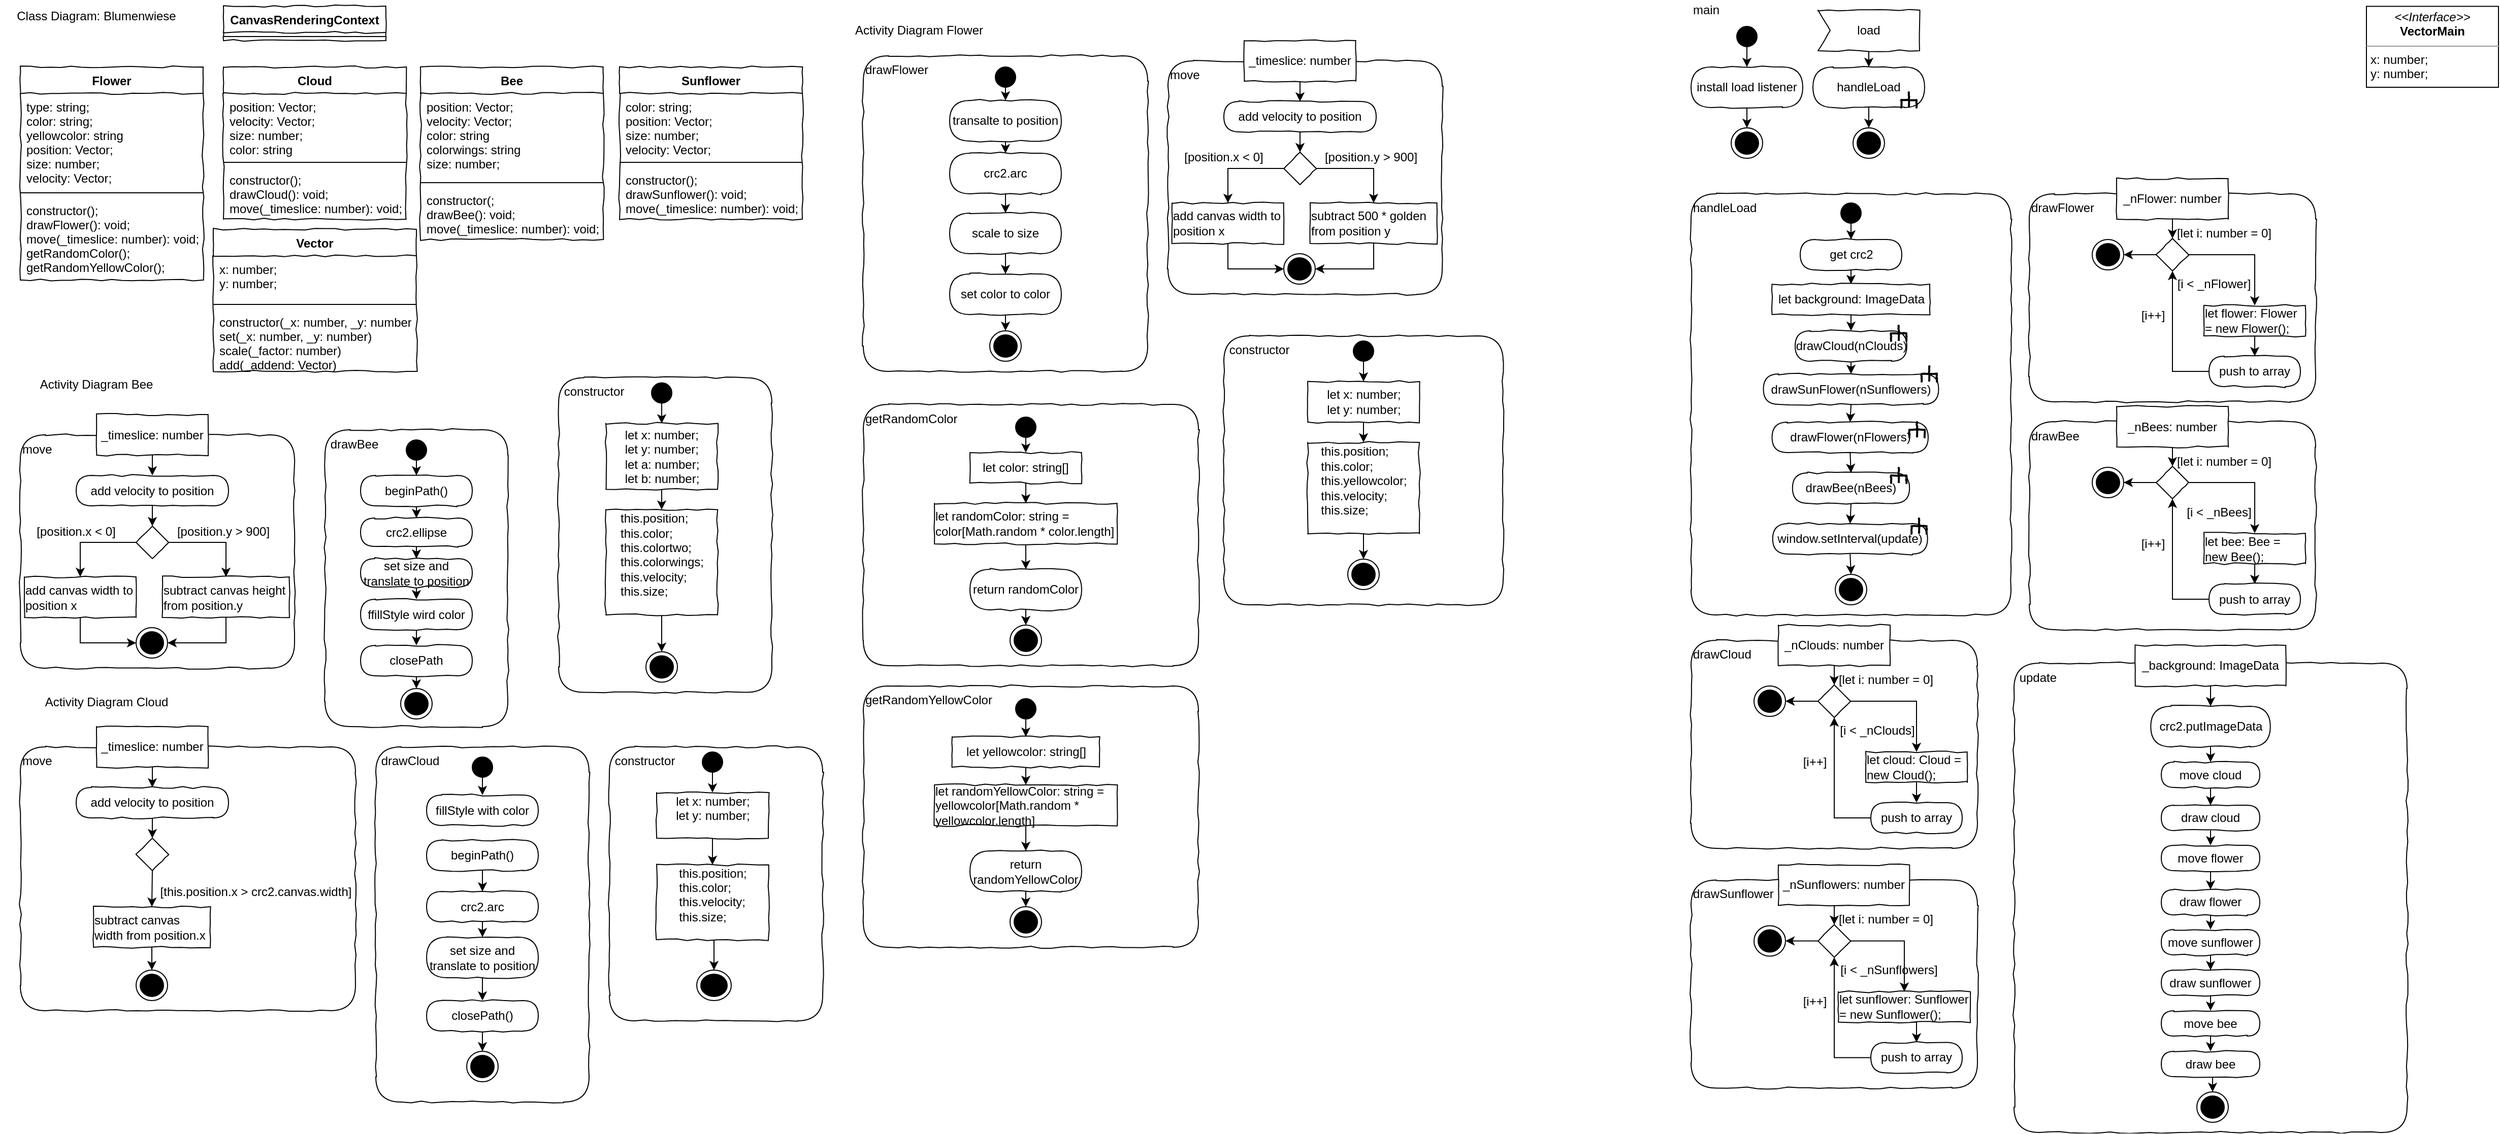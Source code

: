 <mxfile version="14.7.2" type="device"><diagram id="_T8vmE5kifyB8xXKsHec" name="Page-1"><mxGraphModel dx="1494" dy="1136" grid="1" gridSize="10" guides="1" tooltips="1" connect="1" arrows="1" fold="1" page="1" pageScale="1" pageWidth="827" pageHeight="1169" math="0" shadow="0"><root><mxCell id="0"/><mxCell id="1" parent="0"/><mxCell id="zDheDUuQylvQUMMDU_MM-1" value="Flower" style="swimlane;fontStyle=1;align=center;verticalAlign=top;childLayout=stackLayout;horizontal=1;startSize=26;horizontalStack=0;resizeParent=1;resizeParentMax=0;resizeLast=0;collapsible=1;marginBottom=0;rounded=0;shadow=0;comic=1;strokeWidth=1;" vertex="1" parent="1"><mxGeometry x="20" y="70" width="180" height="210" as="geometry"><mxRectangle x="20" y="670" width="90" height="26" as="alternateBounds"/></mxGeometry></mxCell><mxCell id="zDheDUuQylvQUMMDU_MM-2" value="type: string;&#10;color: string;&#10;yellowcolor: string&#10;position: Vector;&#10;size: number;&#10;velocity: Vector;" style="text;strokeColor=none;fillColor=none;align=left;verticalAlign=top;spacingLeft=4;spacingRight=4;overflow=hidden;rotatable=0;points=[[0,0.5],[1,0.5]];portConstraint=eastwest;" vertex="1" parent="zDheDUuQylvQUMMDU_MM-1"><mxGeometry y="26" width="180" height="94" as="geometry"/></mxCell><mxCell id="zDheDUuQylvQUMMDU_MM-3" value="" style="line;strokeWidth=1;fillColor=none;align=left;verticalAlign=middle;spacingTop=-1;spacingLeft=3;spacingRight=3;rotatable=0;labelPosition=right;points=[];portConstraint=eastwest;" vertex="1" parent="zDheDUuQylvQUMMDU_MM-1"><mxGeometry y="120" width="180" height="8" as="geometry"/></mxCell><mxCell id="zDheDUuQylvQUMMDU_MM-4" value="constructor();&#10;drawFlower(): void;&#10;move(_timeslice: number): void;&#10;getRandomColor();&#10;getRandomYellowColor();" style="text;strokeColor=none;fillColor=none;align=left;verticalAlign=top;spacingLeft=4;spacingRight=4;overflow=hidden;rotatable=0;points=[[0,0.5],[1,0.5]];portConstraint=eastwest;" vertex="1" parent="zDheDUuQylvQUMMDU_MM-1"><mxGeometry y="128" width="180" height="82" as="geometry"/></mxCell><mxCell id="zDheDUuQylvQUMMDU_MM-5" value="Class Diagram: Blumenwiese" style="text;html=1;strokeColor=none;fillColor=none;align=center;verticalAlign=middle;whiteSpace=wrap;rounded=0;" vertex="1" parent="1"><mxGeometry x="10" y="10" width="170" height="20" as="geometry"/></mxCell><mxCell id="zDheDUuQylvQUMMDU_MM-6" value="Cloud" style="swimlane;fontStyle=1;align=center;verticalAlign=top;childLayout=stackLayout;horizontal=1;startSize=26;horizontalStack=0;resizeParent=1;resizeParentMax=0;resizeLast=0;collapsible=1;marginBottom=0;rounded=0;shadow=0;comic=1;strokeWidth=1;" vertex="1" parent="1"><mxGeometry x="220" y="70" width="180" height="150" as="geometry"><mxRectangle x="20" y="670" width="90" height="26" as="alternateBounds"/></mxGeometry></mxCell><mxCell id="zDheDUuQylvQUMMDU_MM-7" value="position: Vector;&#10;velocity: Vector;&#10;size: number;&#10;color: string" style="text;strokeColor=none;fillColor=none;align=left;verticalAlign=top;spacingLeft=4;spacingRight=4;overflow=hidden;rotatable=0;points=[[0,0.5],[1,0.5]];portConstraint=eastwest;" vertex="1" parent="zDheDUuQylvQUMMDU_MM-6"><mxGeometry y="26" width="180" height="64" as="geometry"/></mxCell><mxCell id="zDheDUuQylvQUMMDU_MM-8" value="" style="line;strokeWidth=1;fillColor=none;align=left;verticalAlign=middle;spacingTop=-1;spacingLeft=3;spacingRight=3;rotatable=0;labelPosition=right;points=[];portConstraint=eastwest;" vertex="1" parent="zDheDUuQylvQUMMDU_MM-6"><mxGeometry y="90" width="180" height="8" as="geometry"/></mxCell><mxCell id="zDheDUuQylvQUMMDU_MM-9" value="constructor();&#10;drawCloud(): void;&#10;move(_timeslice: number): void;" style="text;strokeColor=none;fillColor=none;align=left;verticalAlign=top;spacingLeft=4;spacingRight=4;overflow=hidden;rotatable=0;points=[[0,0.5],[1,0.5]];portConstraint=eastwest;" vertex="1" parent="zDheDUuQylvQUMMDU_MM-6"><mxGeometry y="98" width="180" height="52" as="geometry"/></mxCell><mxCell id="zDheDUuQylvQUMMDU_MM-10" value="Bee" style="swimlane;fontStyle=1;align=center;verticalAlign=top;childLayout=stackLayout;horizontal=1;startSize=26;horizontalStack=0;resizeParent=1;resizeParentMax=0;resizeLast=0;collapsible=1;marginBottom=0;rounded=0;shadow=0;comic=1;strokeWidth=1;" vertex="1" parent="1"><mxGeometry x="414" y="70" width="180" height="170" as="geometry"><mxRectangle x="20" y="670" width="90" height="26" as="alternateBounds"/></mxGeometry></mxCell><mxCell id="zDheDUuQylvQUMMDU_MM-11" value="position: Vector;&#10;velocity: Vector;&#10;color: string&#10;colorwings: string&#10;size: number;" style="text;strokeColor=none;fillColor=none;align=left;verticalAlign=top;spacingLeft=4;spacingRight=4;overflow=hidden;rotatable=0;points=[[0,0.5],[1,0.5]];portConstraint=eastwest;" vertex="1" parent="zDheDUuQylvQUMMDU_MM-10"><mxGeometry y="26" width="180" height="84" as="geometry"/></mxCell><mxCell id="zDheDUuQylvQUMMDU_MM-12" value="" style="line;strokeWidth=1;fillColor=none;align=left;verticalAlign=middle;spacingTop=-1;spacingLeft=3;spacingRight=3;rotatable=0;labelPosition=right;points=[];portConstraint=eastwest;" vertex="1" parent="zDheDUuQylvQUMMDU_MM-10"><mxGeometry y="110" width="180" height="8" as="geometry"/></mxCell><mxCell id="zDheDUuQylvQUMMDU_MM-13" value="constructor(;&#10;drawBee(): void;&#10;move(_timeslice: number): void;" style="text;strokeColor=none;fillColor=none;align=left;verticalAlign=top;spacingLeft=4;spacingRight=4;overflow=hidden;rotatable=0;points=[[0,0.5],[1,0.5]];portConstraint=eastwest;" vertex="1" parent="zDheDUuQylvQUMMDU_MM-10"><mxGeometry y="118" width="180" height="52" as="geometry"/></mxCell><mxCell id="zDheDUuQylvQUMMDU_MM-14" value="Sunflower" style="swimlane;fontStyle=1;align=center;verticalAlign=top;childLayout=stackLayout;horizontal=1;startSize=26;horizontalStack=0;resizeParent=1;resizeParentMax=0;resizeLast=0;collapsible=1;marginBottom=0;rounded=0;shadow=0;comic=1;strokeWidth=1;" vertex="1" parent="1"><mxGeometry x="610" y="70" width="180" height="150" as="geometry"><mxRectangle x="20" y="670" width="90" height="26" as="alternateBounds"/></mxGeometry></mxCell><mxCell id="zDheDUuQylvQUMMDU_MM-15" value="color: string;&#10;position: Vector;&#10;size: number;&#10;velocity: Vector;" style="text;strokeColor=none;fillColor=none;align=left;verticalAlign=top;spacingLeft=4;spacingRight=4;overflow=hidden;rotatable=0;points=[[0,0.5],[1,0.5]];portConstraint=eastwest;" vertex="1" parent="zDheDUuQylvQUMMDU_MM-14"><mxGeometry y="26" width="180" height="64" as="geometry"/></mxCell><mxCell id="zDheDUuQylvQUMMDU_MM-16" value="" style="line;strokeWidth=1;fillColor=none;align=left;verticalAlign=middle;spacingTop=-1;spacingLeft=3;spacingRight=3;rotatable=0;labelPosition=right;points=[];portConstraint=eastwest;" vertex="1" parent="zDheDUuQylvQUMMDU_MM-14"><mxGeometry y="90" width="180" height="8" as="geometry"/></mxCell><mxCell id="zDheDUuQylvQUMMDU_MM-17" value="constructor();&#10;drawSunflower(): void;&#10;move(_timeslice: number): void;" style="text;strokeColor=none;fillColor=none;align=left;verticalAlign=top;spacingLeft=4;spacingRight=4;overflow=hidden;rotatable=0;points=[[0,0.5],[1,0.5]];portConstraint=eastwest;" vertex="1" parent="zDheDUuQylvQUMMDU_MM-14"><mxGeometry y="98" width="180" height="52" as="geometry"/></mxCell><mxCell id="zDheDUuQylvQUMMDU_MM-18" value="CanvasRenderingContext" style="swimlane;fontStyle=1;align=center;verticalAlign=top;childLayout=stackLayout;horizontal=1;startSize=26;horizontalStack=0;resizeParent=1;resizeParentMax=0;resizeLast=0;collapsible=1;marginBottom=0;rounded=0;shadow=0;comic=1;strokeWidth=1;" vertex="1" parent="1"><mxGeometry x="220" y="10" width="160" height="34" as="geometry"><mxRectangle x="20" y="670" width="90" height="26" as="alternateBounds"/></mxGeometry></mxCell><mxCell id="zDheDUuQylvQUMMDU_MM-20" value="" style="line;strokeWidth=1;fillColor=none;align=left;verticalAlign=middle;spacingTop=-1;spacingLeft=3;spacingRight=3;rotatable=0;labelPosition=right;points=[];portConstraint=eastwest;" vertex="1" parent="zDheDUuQylvQUMMDU_MM-18"><mxGeometry y="26" width="160" height="8" as="geometry"/></mxCell><mxCell id="zDheDUuQylvQUMMDU_MM-22" value="Vector" style="swimlane;fontStyle=1;align=center;verticalAlign=top;childLayout=stackLayout;horizontal=1;startSize=26;horizontalStack=0;resizeParent=1;resizeParentMax=0;resizeLast=0;collapsible=1;marginBottom=0;rounded=0;shadow=0;comic=1;strokeWidth=1;" vertex="1" parent="1"><mxGeometry x="210" y="230" width="200" height="140" as="geometry"><mxRectangle x="20" y="670" width="90" height="26" as="alternateBounds"/></mxGeometry></mxCell><mxCell id="zDheDUuQylvQUMMDU_MM-23" value="x: number;&#10;y: number;" style="text;strokeColor=none;fillColor=none;align=left;verticalAlign=top;spacingLeft=4;spacingRight=4;overflow=hidden;rotatable=0;points=[[0,0.5],[1,0.5]];portConstraint=eastwest;" vertex="1" parent="zDheDUuQylvQUMMDU_MM-22"><mxGeometry y="26" width="200" height="44" as="geometry"/></mxCell><mxCell id="zDheDUuQylvQUMMDU_MM-24" value="" style="line;strokeWidth=1;fillColor=none;align=left;verticalAlign=middle;spacingTop=-1;spacingLeft=3;spacingRight=3;rotatable=0;labelPosition=right;points=[];portConstraint=eastwest;" vertex="1" parent="zDheDUuQylvQUMMDU_MM-22"><mxGeometry y="70" width="200" height="8" as="geometry"/></mxCell><mxCell id="zDheDUuQylvQUMMDU_MM-25" value="constructor(_x: number, _y: number);&#10;set(_x: number, _y: number)&#10;scale(_factor: number)&#10;add(_addend: Vector)" style="text;strokeColor=none;fillColor=none;align=left;verticalAlign=top;spacingLeft=4;spacingRight=4;overflow=hidden;rotatable=0;points=[[0,0.5],[1,0.5]];portConstraint=eastwest;" vertex="1" parent="zDheDUuQylvQUMMDU_MM-22"><mxGeometry y="78" width="200" height="62" as="geometry"/></mxCell><mxCell id="zDheDUuQylvQUMMDU_MM-26" value="&lt;div style=&quot;text-align: left&quot;&gt;&lt;span&gt;move&lt;/span&gt;&lt;/div&gt;" style="rounded=1;whiteSpace=wrap;html=1;shadow=0;glass=0;comic=1;strokeColor=#000000;labelPosition=center;verticalLabelPosition=middle;align=left;verticalAlign=top;absoluteArcSize=1;arcSize=50;" vertex="1" parent="1"><mxGeometry x="1150" y="64" width="270" height="230" as="geometry"/></mxCell><mxCell id="zDheDUuQylvQUMMDU_MM-27" value="Activity Diagram Flower" style="text;html=1;strokeColor=none;fillColor=none;align=center;verticalAlign=middle;whiteSpace=wrap;rounded=0;" vertex="1" parent="1"><mxGeometry x="810" y="24" width="190" height="20" as="geometry"/></mxCell><mxCell id="zDheDUuQylvQUMMDU_MM-30" style="edgeStyle=orthogonalEdgeStyle;rounded=0;orthogonalLoop=1;jettySize=auto;html=1;exitX=0.5;exitY=1;exitDx=0;exitDy=0;entryX=0.5;entryY=0;entryDx=0;entryDy=0;" edge="1" parent="1" source="zDheDUuQylvQUMMDU_MM-28" target="zDheDUuQylvQUMMDU_MM-29"><mxGeometry relative="1" as="geometry"/></mxCell><mxCell id="zDheDUuQylvQUMMDU_MM-28" value="&lt;div style=&quot;text-align: left&quot;&gt;_timeslice: number&lt;/div&gt;" style="rounded=0;whiteSpace=wrap;html=1;comic=1;" vertex="1" parent="1"><mxGeometry x="1225" y="44" width="110" height="40" as="geometry"/></mxCell><mxCell id="zDheDUuQylvQUMMDU_MM-32" style="edgeStyle=orthogonalEdgeStyle;rounded=0;orthogonalLoop=1;jettySize=auto;html=1;exitX=0.5;exitY=1;exitDx=0;exitDy=0;entryX=0.5;entryY=0;entryDx=0;entryDy=0;" edge="1" parent="1" source="zDheDUuQylvQUMMDU_MM-29" target="zDheDUuQylvQUMMDU_MM-31"><mxGeometry relative="1" as="geometry"/></mxCell><mxCell id="zDheDUuQylvQUMMDU_MM-29" value="add velocity to position" style="rounded=1;whiteSpace=wrap;html=1;absoluteArcSize=1;arcSize=50;strokeWidth=1;shadow=0;comic=1;" vertex="1" parent="1"><mxGeometry x="1205" y="104" width="150" height="30" as="geometry"/></mxCell><mxCell id="zDheDUuQylvQUMMDU_MM-34" style="edgeStyle=orthogonalEdgeStyle;rounded=0;orthogonalLoop=1;jettySize=auto;html=1;exitX=0;exitY=0.5;exitDx=0;exitDy=0;entryX=0.5;entryY=0;entryDx=0;entryDy=0;" edge="1" parent="1" source="zDheDUuQylvQUMMDU_MM-31" target="zDheDUuQylvQUMMDU_MM-33"><mxGeometry relative="1" as="geometry"/></mxCell><mxCell id="zDheDUuQylvQUMMDU_MM-38" style="edgeStyle=orthogonalEdgeStyle;rounded=0;orthogonalLoop=1;jettySize=auto;html=1;exitX=1;exitY=0.5;exitDx=0;exitDy=0;entryX=0.5;entryY=0;entryDx=0;entryDy=0;" edge="1" parent="1" source="zDheDUuQylvQUMMDU_MM-31" target="zDheDUuQylvQUMMDU_MM-37"><mxGeometry relative="1" as="geometry"/></mxCell><mxCell id="zDheDUuQylvQUMMDU_MM-31" value="" style="rhombus;whiteSpace=wrap;html=1;rounded=0;shadow=0;glass=0;comic=1;strokeColor=#000000;align=left;" vertex="1" parent="1"><mxGeometry x="1264" y="154" width="32" height="32" as="geometry"/></mxCell><mxCell id="zDheDUuQylvQUMMDU_MM-39" style="edgeStyle=orthogonalEdgeStyle;rounded=0;orthogonalLoop=1;jettySize=auto;html=1;exitX=0.5;exitY=1;exitDx=0;exitDy=0;entryX=0;entryY=0.5;entryDx=0;entryDy=0;" edge="1" parent="1" source="zDheDUuQylvQUMMDU_MM-33" target="zDheDUuQylvQUMMDU_MM-35"><mxGeometry relative="1" as="geometry"/></mxCell><mxCell id="zDheDUuQylvQUMMDU_MM-33" value="&lt;div style=&quot;text-align: left&quot;&gt;add canvas width to position x&lt;/div&gt;" style="rounded=0;whiteSpace=wrap;html=1;comic=1;" vertex="1" parent="1"><mxGeometry x="1154" y="204" width="110" height="40" as="geometry"/></mxCell><mxCell id="zDheDUuQylvQUMMDU_MM-35" value="" style="ellipse;html=1;shape=endState;fillColor=#000000;strokeColor=#000000;comic=1" vertex="1" parent="1"><mxGeometry x="1264" y="254" width="31" height="30" as="geometry"/></mxCell><mxCell id="zDheDUuQylvQUMMDU_MM-40" style="edgeStyle=orthogonalEdgeStyle;rounded=0;orthogonalLoop=1;jettySize=auto;html=1;exitX=0.5;exitY=1;exitDx=0;exitDy=0;entryX=1;entryY=0.5;entryDx=0;entryDy=0;" edge="1" parent="1" source="zDheDUuQylvQUMMDU_MM-37" target="zDheDUuQylvQUMMDU_MM-35"><mxGeometry relative="1" as="geometry"/></mxCell><mxCell id="zDheDUuQylvQUMMDU_MM-37" value="&lt;div style=&quot;text-align: left&quot;&gt;subtract 500 * golden from position y&lt;/div&gt;" style="rounded=0;whiteSpace=wrap;html=1;comic=1;" vertex="1" parent="1"><mxGeometry x="1290" y="204" width="125" height="40" as="geometry"/></mxCell><mxCell id="zDheDUuQylvQUMMDU_MM-41" value="[position.x &amp;lt; 0]" style="text;html=1;strokeColor=none;fillColor=none;align=center;verticalAlign=middle;whiteSpace=wrap;rounded=0;" vertex="1" parent="1"><mxGeometry x="1160" y="149" width="90" height="20" as="geometry"/></mxCell><mxCell id="zDheDUuQylvQUMMDU_MM-42" value="[position.y &amp;gt; 900]" style="text;html=1;strokeColor=none;fillColor=none;align=center;verticalAlign=middle;whiteSpace=wrap;rounded=0;" vertex="1" parent="1"><mxGeometry x="1300" y="149" width="100" height="20" as="geometry"/></mxCell><mxCell id="zDheDUuQylvQUMMDU_MM-47" style="edgeStyle=orthogonalEdgeStyle;rounded=0;orthogonalLoop=1;jettySize=auto;html=1;exitX=0.5;exitY=1;exitDx=0;exitDy=0;entryX=0.5;entryY=0;entryDx=0;entryDy=0;" edge="1" parent="1" source="zDheDUuQylvQUMMDU_MM-45" target="zDheDUuQylvQUMMDU_MM-46"><mxGeometry relative="1" as="geometry"/></mxCell><mxCell id="zDheDUuQylvQUMMDU_MM-45" value="" style="ellipse;whiteSpace=wrap;html=1;rounded=0;shadow=0;comic=0;labelBackgroundColor=none;strokeColor=#000000;strokeWidth=1;fillColor=#000000;fontFamily=Verdana;fontSize=12;fontColor=#000000;align=center;comic=1" vertex="1" parent="1"><mxGeometry x="1710" y="30" width="20" height="20" as="geometry"/></mxCell><mxCell id="zDheDUuQylvQUMMDU_MM-49" style="edgeStyle=orthogonalEdgeStyle;rounded=0;orthogonalLoop=1;jettySize=auto;html=1;exitX=0.5;exitY=1;exitDx=0;exitDy=0;entryX=0.5;entryY=0;entryDx=0;entryDy=0;" edge="1" parent="1" source="zDheDUuQylvQUMMDU_MM-46" target="zDheDUuQylvQUMMDU_MM-48"><mxGeometry relative="1" as="geometry"/></mxCell><mxCell id="zDheDUuQylvQUMMDU_MM-46" value="install load listener" style="rounded=1;whiteSpace=wrap;html=1;absoluteArcSize=1;arcSize=50;strokeWidth=1;shadow=0;comic=1;" vertex="1" parent="1"><mxGeometry x="1665" y="70" width="110" height="40" as="geometry"/></mxCell><mxCell id="zDheDUuQylvQUMMDU_MM-48" value="" style="ellipse;html=1;shape=endState;fillColor=#000000;strokeColor=#000000;comic=1" vertex="1" parent="1"><mxGeometry x="1704.5" y="130" width="31" height="30" as="geometry"/></mxCell><mxCell id="zDheDUuQylvQUMMDU_MM-52" style="edgeStyle=orthogonalEdgeStyle;rounded=0;orthogonalLoop=1;jettySize=auto;html=1;exitX=0.5;exitY=1;exitDx=0;exitDy=0;exitPerimeter=0;entryX=0.5;entryY=0;entryDx=0;entryDy=0;" edge="1" parent="1" source="zDheDUuQylvQUMMDU_MM-50" target="zDheDUuQylvQUMMDU_MM-51"><mxGeometry relative="1" as="geometry"/></mxCell><mxCell id="zDheDUuQylvQUMMDU_MM-50" value="load" style="shape=mxgraph.sysml.accEvent;flipH=0;whiteSpace=wrap;align=center;shadow=0;strokeWidth=1;comic=1" vertex="1" parent="1"><mxGeometry x="1790" y="14" width="100" height="40" as="geometry"/></mxCell><mxCell id="zDheDUuQylvQUMMDU_MM-54" style="edgeStyle=orthogonalEdgeStyle;rounded=0;orthogonalLoop=1;jettySize=auto;html=1;exitX=0.5;exitY=1;exitDx=0;exitDy=0;entryX=0.5;entryY=0;entryDx=0;entryDy=0;" edge="1" parent="1" source="zDheDUuQylvQUMMDU_MM-51" target="zDheDUuQylvQUMMDU_MM-53"><mxGeometry relative="1" as="geometry"/></mxCell><mxCell id="zDheDUuQylvQUMMDU_MM-51" value="handleLoad" style="rounded=1;whiteSpace=wrap;html=1;absoluteArcSize=1;arcSize=50;strokeWidth=1;shadow=0;comic=1;" vertex="1" parent="1"><mxGeometry x="1785" y="70" width="110" height="40" as="geometry"/></mxCell><mxCell id="zDheDUuQylvQUMMDU_MM-53" value="" style="ellipse;html=1;shape=endState;fillColor=#000000;strokeColor=#000000;comic=1" vertex="1" parent="1"><mxGeometry x="1824.5" y="130" width="31" height="30" as="geometry"/></mxCell><mxCell id="zDheDUuQylvQUMMDU_MM-55" value="&lt;div style=&quot;text-align: left&quot;&gt;&lt;span&gt;handleLoad&lt;/span&gt;&lt;/div&gt;" style="rounded=1;whiteSpace=wrap;html=1;shadow=0;glass=0;comic=1;strokeColor=#000000;labelPosition=center;verticalLabelPosition=middle;align=left;verticalAlign=top;absoluteArcSize=1;arcSize=50;" vertex="1" parent="1"><mxGeometry x="1665" y="195" width="315" height="415" as="geometry"/></mxCell><mxCell id="zDheDUuQylvQUMMDU_MM-56" value="main" style="text;html=1;strokeColor=none;fillColor=none;align=center;verticalAlign=middle;whiteSpace=wrap;rounded=0;" vertex="1" parent="1"><mxGeometry x="1660" y="4" width="40" height="20" as="geometry"/></mxCell><mxCell id="zDheDUuQylvQUMMDU_MM-59" style="edgeStyle=orthogonalEdgeStyle;rounded=0;orthogonalLoop=1;jettySize=auto;html=1;exitX=0.5;exitY=1;exitDx=0;exitDy=0;entryX=0.5;entryY=0;entryDx=0;entryDy=0;" edge="1" parent="1" source="zDheDUuQylvQUMMDU_MM-57" target="zDheDUuQylvQUMMDU_MM-58"><mxGeometry relative="1" as="geometry"/></mxCell><mxCell id="zDheDUuQylvQUMMDU_MM-57" value="" style="ellipse;whiteSpace=wrap;html=1;rounded=0;shadow=0;comic=0;labelBackgroundColor=none;strokeColor=#000000;strokeWidth=1;fillColor=#000000;fontFamily=Verdana;fontSize=12;fontColor=#000000;align=center;comic=1" vertex="1" parent="1"><mxGeometry x="1812.5" y="204" width="20" height="20" as="geometry"/></mxCell><mxCell id="zDheDUuQylvQUMMDU_MM-61" style="edgeStyle=orthogonalEdgeStyle;rounded=0;orthogonalLoop=1;jettySize=auto;html=1;exitX=0.5;exitY=1;exitDx=0;exitDy=0;entryX=0.5;entryY=0;entryDx=0;entryDy=0;" edge="1" parent="1" source="zDheDUuQylvQUMMDU_MM-58" target="zDheDUuQylvQUMMDU_MM-60"><mxGeometry relative="1" as="geometry"/></mxCell><mxCell id="zDheDUuQylvQUMMDU_MM-58" value="get crc2" style="rounded=1;whiteSpace=wrap;html=1;absoluteArcSize=1;arcSize=50;strokeWidth=1;shadow=0;comic=1;" vertex="1" parent="1"><mxGeometry x="1772.5" y="240" width="100" height="30" as="geometry"/></mxCell><mxCell id="zDheDUuQylvQUMMDU_MM-64" style="edgeStyle=orthogonalEdgeStyle;rounded=0;orthogonalLoop=1;jettySize=auto;html=1;exitX=0.5;exitY=1;exitDx=0;exitDy=0;entryX=0.5;entryY=0;entryDx=0;entryDy=0;" edge="1" parent="1" source="zDheDUuQylvQUMMDU_MM-60" target="zDheDUuQylvQUMMDU_MM-63"><mxGeometry relative="1" as="geometry"/></mxCell><mxCell id="zDheDUuQylvQUMMDU_MM-60" value="&lt;div style=&quot;text-align: left&quot;&gt;let background: ImageData&lt;/div&gt;" style="rounded=0;whiteSpace=wrap;html=1;comic=1;" vertex="1" parent="1"><mxGeometry x="1744.75" y="284" width="155.5" height="30" as="geometry"/></mxCell><mxCell id="zDheDUuQylvQUMMDU_MM-66" style="edgeStyle=orthogonalEdgeStyle;rounded=0;orthogonalLoop=1;jettySize=auto;html=1;exitX=0.5;exitY=1;exitDx=0;exitDy=0;entryX=0.5;entryY=0;entryDx=0;entryDy=0;" edge="1" parent="1" source="zDheDUuQylvQUMMDU_MM-63" target="zDheDUuQylvQUMMDU_MM-65"><mxGeometry relative="1" as="geometry"/></mxCell><mxCell id="zDheDUuQylvQUMMDU_MM-63" value="drawCloud(nClouds)" style="rounded=1;whiteSpace=wrap;html=1;absoluteArcSize=1;arcSize=50;strokeWidth=1;shadow=0;comic=1;" vertex="1" parent="1"><mxGeometry x="1767.5" y="330" width="110" height="30" as="geometry"/></mxCell><mxCell id="zDheDUuQylvQUMMDU_MM-68" style="edgeStyle=orthogonalEdgeStyle;rounded=0;orthogonalLoop=1;jettySize=auto;html=1;exitX=0.5;exitY=1;exitDx=0;exitDy=0;entryX=0.5;entryY=0;entryDx=0;entryDy=0;" edge="1" parent="1" source="zDheDUuQylvQUMMDU_MM-65" target="zDheDUuQylvQUMMDU_MM-67"><mxGeometry relative="1" as="geometry"/></mxCell><mxCell id="zDheDUuQylvQUMMDU_MM-65" value="drawSunFlower(nSunflowers)" style="rounded=1;whiteSpace=wrap;html=1;absoluteArcSize=1;arcSize=50;strokeWidth=1;shadow=0;comic=1;" vertex="1" parent="1"><mxGeometry x="1736.25" y="372.5" width="172.5" height="30" as="geometry"/></mxCell><mxCell id="zDheDUuQylvQUMMDU_MM-70" style="edgeStyle=orthogonalEdgeStyle;rounded=0;orthogonalLoop=1;jettySize=auto;html=1;exitX=0.5;exitY=1;exitDx=0;exitDy=0;entryX=0.5;entryY=0;entryDx=0;entryDy=0;" edge="1" parent="1" source="zDheDUuQylvQUMMDU_MM-67" target="zDheDUuQylvQUMMDU_MM-69"><mxGeometry relative="1" as="geometry"/></mxCell><mxCell id="zDheDUuQylvQUMMDU_MM-67" value="drawFlower(nFlowers)" style="rounded=1;whiteSpace=wrap;html=1;absoluteArcSize=1;arcSize=50;strokeWidth=1;shadow=0;comic=1;" vertex="1" parent="1"><mxGeometry x="1744.75" y="420" width="153.75" height="30" as="geometry"/></mxCell><mxCell id="zDheDUuQylvQUMMDU_MM-73" style="edgeStyle=orthogonalEdgeStyle;rounded=0;orthogonalLoop=1;jettySize=auto;html=1;exitX=0.5;exitY=1;exitDx=0;exitDy=0;entryX=0.5;entryY=0;entryDx=0;entryDy=0;" edge="1" parent="1" source="zDheDUuQylvQUMMDU_MM-69" target="zDheDUuQylvQUMMDU_MM-72"><mxGeometry relative="1" as="geometry"/></mxCell><mxCell id="zDheDUuQylvQUMMDU_MM-69" value="drawBee(nBees)" style="rounded=1;whiteSpace=wrap;html=1;absoluteArcSize=1;arcSize=50;strokeWidth=1;shadow=0;comic=1;" vertex="1" parent="1"><mxGeometry x="1764.88" y="470" width="115.25" height="30" as="geometry"/></mxCell><mxCell id="zDheDUuQylvQUMMDU_MM-75" style="edgeStyle=orthogonalEdgeStyle;rounded=0;orthogonalLoop=1;jettySize=auto;html=1;exitX=0.5;exitY=1;exitDx=0;exitDy=0;entryX=0.5;entryY=0;entryDx=0;entryDy=0;" edge="1" parent="1" source="zDheDUuQylvQUMMDU_MM-72" target="zDheDUuQylvQUMMDU_MM-74"><mxGeometry relative="1" as="geometry"/></mxCell><mxCell id="zDheDUuQylvQUMMDU_MM-72" value="window.setInterval(update)" style="rounded=1;whiteSpace=wrap;html=1;absoluteArcSize=1;arcSize=50;strokeWidth=1;shadow=0;comic=1;" vertex="1" parent="1"><mxGeometry x="1745.37" y="520" width="152.5" height="30" as="geometry"/></mxCell><mxCell id="zDheDUuQylvQUMMDU_MM-74" value="" style="ellipse;html=1;shape=endState;fillColor=#000000;strokeColor=#000000;comic=1" vertex="1" parent="1"><mxGeometry x="1807" y="570" width="31" height="30" as="geometry"/></mxCell><mxCell id="zDheDUuQylvQUMMDU_MM-76" value="" style="group;rotation=90;" vertex="1" connectable="0" parent="1"><mxGeometry x="1870" y="90" width="20" height="20" as="geometry"/></mxCell><mxCell id="zDheDUuQylvQUMMDU_MM-77" value="" style="strokeWidth=2;html=1;shape=mxgraph.flowchart.annotation_2;align=left;rounded=1;comic=1;rotation=90;" vertex="1" parent="zDheDUuQylvQUMMDU_MM-76"><mxGeometry x="2" y="5" width="15" height="15" as="geometry"/></mxCell><mxCell id="zDheDUuQylvQUMMDU_MM-78" value="" style="endArrow=none;html=1;entryX=0.508;entryY=0.487;entryPerimeter=0;exitX=1;exitY=0.5;exitPerimeter=0;strokeWidth=2;" edge="1" parent="zDheDUuQylvQUMMDU_MM-76" source="zDheDUuQylvQUMMDU_MM-77" target="zDheDUuQylvQUMMDU_MM-77"><mxGeometry width="50" height="50" relative="1" as="geometry"><mxPoint x="-46.667" as="sourcePoint"/><mxPoint x="-13.333" y="50" as="targetPoint"/></mxGeometry></mxCell><mxCell id="zDheDUuQylvQUMMDU_MM-79" value="" style="group;rotation=90;" vertex="1" connectable="0" parent="1"><mxGeometry x="1860" y="320" width="20" height="20" as="geometry"/></mxCell><mxCell id="zDheDUuQylvQUMMDU_MM-80" value="" style="strokeWidth=2;html=1;shape=mxgraph.flowchart.annotation_2;align=left;rounded=1;comic=1;rotation=90;" vertex="1" parent="zDheDUuQylvQUMMDU_MM-79"><mxGeometry x="2" y="5" width="15" height="15" as="geometry"/></mxCell><mxCell id="zDheDUuQylvQUMMDU_MM-81" value="" style="endArrow=none;html=1;entryX=0.508;entryY=0.487;entryPerimeter=0;exitX=1;exitY=0.5;exitPerimeter=0;strokeWidth=2;" edge="1" parent="zDheDUuQylvQUMMDU_MM-79" source="zDheDUuQylvQUMMDU_MM-80" target="zDheDUuQylvQUMMDU_MM-80"><mxGeometry width="50" height="50" relative="1" as="geometry"><mxPoint x="-46.667" as="sourcePoint"/><mxPoint x="-13.333" y="50" as="targetPoint"/></mxGeometry></mxCell><mxCell id="zDheDUuQylvQUMMDU_MM-82" value="" style="group;rotation=90;" vertex="1" connectable="0" parent="1"><mxGeometry x="1890" y="360" width="20" height="20" as="geometry"/></mxCell><mxCell id="zDheDUuQylvQUMMDU_MM-83" value="" style="strokeWidth=2;html=1;shape=mxgraph.flowchart.annotation_2;align=left;rounded=1;comic=1;rotation=90;" vertex="1" parent="zDheDUuQylvQUMMDU_MM-82"><mxGeometry x="2" y="5" width="15" height="15" as="geometry"/></mxCell><mxCell id="zDheDUuQylvQUMMDU_MM-84" value="" style="endArrow=none;html=1;entryX=0.508;entryY=0.487;entryPerimeter=0;exitX=1;exitY=0.5;exitPerimeter=0;strokeWidth=2;" edge="1" parent="zDheDUuQylvQUMMDU_MM-82" source="zDheDUuQylvQUMMDU_MM-83" target="zDheDUuQylvQUMMDU_MM-83"><mxGeometry width="50" height="50" relative="1" as="geometry"><mxPoint x="-46.667" as="sourcePoint"/><mxPoint x="-13.333" y="50" as="targetPoint"/></mxGeometry></mxCell><mxCell id="zDheDUuQylvQUMMDU_MM-86" value="" style="strokeWidth=2;html=1;shape=mxgraph.flowchart.annotation_2;align=left;rounded=1;comic=1;rotation=90;" vertex="1" parent="1"><mxGeometry x="1880" y="420" width="15" height="15" as="geometry"/></mxCell><mxCell id="zDheDUuQylvQUMMDU_MM-87" value="" style="endArrow=none;html=1;entryX=0.508;entryY=0.487;entryPerimeter=0;exitX=1;exitY=0.5;exitPerimeter=0;strokeWidth=2;" edge="1" parent="1" source="zDheDUuQylvQUMMDU_MM-86" target="zDheDUuQylvQUMMDU_MM-86"><mxGeometry width="50" height="50" relative="1" as="geometry"><mxPoint x="1473.333" y="320" as="sourcePoint"/><mxPoint x="1506.667" y="370" as="targetPoint"/></mxGeometry></mxCell><mxCell id="zDheDUuQylvQUMMDU_MM-88" value="" style="group;rotation=90;" vertex="1" connectable="0" parent="1"><mxGeometry x="1860" y="460" width="20" height="20" as="geometry"/></mxCell><mxCell id="zDheDUuQylvQUMMDU_MM-89" value="" style="strokeWidth=2;html=1;shape=mxgraph.flowchart.annotation_2;align=left;rounded=1;comic=1;rotation=90;" vertex="1" parent="zDheDUuQylvQUMMDU_MM-88"><mxGeometry x="2" y="5" width="15" height="15" as="geometry"/></mxCell><mxCell id="zDheDUuQylvQUMMDU_MM-90" value="" style="endArrow=none;html=1;entryX=0.508;entryY=0.487;entryPerimeter=0;exitX=1;exitY=0.5;exitPerimeter=0;strokeWidth=2;" edge="1" parent="zDheDUuQylvQUMMDU_MM-88" source="zDheDUuQylvQUMMDU_MM-89" target="zDheDUuQylvQUMMDU_MM-89"><mxGeometry width="50" height="50" relative="1" as="geometry"><mxPoint x="-46.667" as="sourcePoint"/><mxPoint x="-13.333" y="50" as="targetPoint"/></mxGeometry></mxCell><mxCell id="zDheDUuQylvQUMMDU_MM-91" value="&lt;div style=&quot;text-align: left&quot;&gt;&lt;span&gt;drawFlower&lt;/span&gt;&lt;/div&gt;" style="rounded=1;whiteSpace=wrap;html=1;shadow=0;glass=0;comic=1;strokeColor=#000000;labelPosition=center;verticalLabelPosition=middle;align=left;verticalAlign=top;absoluteArcSize=1;arcSize=50;" vertex="1" parent="1"><mxGeometry x="850" y="59" width="280" height="311" as="geometry"/></mxCell><mxCell id="zDheDUuQylvQUMMDU_MM-100" style="edgeStyle=orthogonalEdgeStyle;rounded=0;orthogonalLoop=1;jettySize=auto;html=1;exitX=0.5;exitY=1;exitDx=0;exitDy=0;entryX=0.5;entryY=0;entryDx=0;entryDy=0;" edge="1" parent="1" source="zDheDUuQylvQUMMDU_MM-92" target="zDheDUuQylvQUMMDU_MM-99"><mxGeometry relative="1" as="geometry"/></mxCell><mxCell id="zDheDUuQylvQUMMDU_MM-92" value="transalte to position" style="rounded=1;whiteSpace=wrap;html=1;absoluteArcSize=1;arcSize=50;strokeWidth=1;shadow=0;comic=1;" vertex="1" parent="1"><mxGeometry x="935" y="103" width="110" height="40" as="geometry"/></mxCell><mxCell id="zDheDUuQylvQUMMDU_MM-102" style="edgeStyle=orthogonalEdgeStyle;rounded=0;orthogonalLoop=1;jettySize=auto;html=1;exitX=0.5;exitY=1;exitDx=0;exitDy=0;entryX=0.5;entryY=0;entryDx=0;entryDy=0;" edge="1" parent="1" source="zDheDUuQylvQUMMDU_MM-93" target="zDheDUuQylvQUMMDU_MM-94"><mxGeometry relative="1" as="geometry"/></mxCell><mxCell id="zDheDUuQylvQUMMDU_MM-93" value="scale to size" style="rounded=1;whiteSpace=wrap;html=1;absoluteArcSize=1;arcSize=50;strokeWidth=1;shadow=0;comic=1;" vertex="1" parent="1"><mxGeometry x="935" y="214" width="110" height="40" as="geometry"/></mxCell><mxCell id="zDheDUuQylvQUMMDU_MM-104" style="edgeStyle=orthogonalEdgeStyle;rounded=0;orthogonalLoop=1;jettySize=auto;html=1;exitX=0.5;exitY=1;exitDx=0;exitDy=0;entryX=0.5;entryY=0;entryDx=0;entryDy=0;" edge="1" parent="1" source="zDheDUuQylvQUMMDU_MM-94" target="zDheDUuQylvQUMMDU_MM-103"><mxGeometry relative="1" as="geometry"/></mxCell><mxCell id="zDheDUuQylvQUMMDU_MM-94" value="set color to color" style="rounded=1;whiteSpace=wrap;html=1;absoluteArcSize=1;arcSize=50;strokeWidth=1;shadow=0;comic=1;" vertex="1" parent="1"><mxGeometry x="935" y="274" width="110" height="40" as="geometry"/></mxCell><mxCell id="zDheDUuQylvQUMMDU_MM-96" style="edgeStyle=orthogonalEdgeStyle;rounded=0;orthogonalLoop=1;jettySize=auto;html=1;exitX=0.5;exitY=1;exitDx=0;exitDy=0;entryX=0.5;entryY=0;entryDx=0;entryDy=0;" edge="1" parent="1" source="zDheDUuQylvQUMMDU_MM-95" target="zDheDUuQylvQUMMDU_MM-92"><mxGeometry relative="1" as="geometry"/></mxCell><mxCell id="zDheDUuQylvQUMMDU_MM-95" value="" style="ellipse;whiteSpace=wrap;html=1;rounded=0;shadow=0;comic=0;labelBackgroundColor=none;strokeColor=#000000;strokeWidth=1;fillColor=#000000;fontFamily=Verdana;fontSize=12;fontColor=#000000;align=center;comic=1" vertex="1" parent="1"><mxGeometry x="980" y="70" width="20" height="20" as="geometry"/></mxCell><mxCell id="zDheDUuQylvQUMMDU_MM-101" style="edgeStyle=orthogonalEdgeStyle;rounded=0;orthogonalLoop=1;jettySize=auto;html=1;exitX=0.5;exitY=1;exitDx=0;exitDy=0;entryX=0.5;entryY=0;entryDx=0;entryDy=0;" edge="1" parent="1" source="zDheDUuQylvQUMMDU_MM-99" target="zDheDUuQylvQUMMDU_MM-93"><mxGeometry relative="1" as="geometry"/></mxCell><mxCell id="zDheDUuQylvQUMMDU_MM-99" value="crc2.arc" style="rounded=1;whiteSpace=wrap;html=1;absoluteArcSize=1;arcSize=50;strokeWidth=1;shadow=0;comic=1;" vertex="1" parent="1"><mxGeometry x="935" y="155" width="110" height="40" as="geometry"/></mxCell><mxCell id="zDheDUuQylvQUMMDU_MM-103" value="" style="ellipse;html=1;shape=endState;fillColor=#000000;strokeColor=#000000;comic=1" vertex="1" parent="1"><mxGeometry x="974.5" y="330" width="31" height="30" as="geometry"/></mxCell><mxCell id="zDheDUuQylvQUMMDU_MM-105" value="&lt;div style=&quot;text-align: left&quot;&gt;&lt;span&gt;getRandomColor&lt;/span&gt;&lt;/div&gt;" style="rounded=1;whiteSpace=wrap;html=1;shadow=0;glass=0;comic=1;strokeColor=#000000;labelPosition=center;verticalLabelPosition=middle;align=left;verticalAlign=top;absoluteArcSize=1;arcSize=50;" vertex="1" parent="1"><mxGeometry x="850" y="402.5" width="330" height="257.5" as="geometry"/></mxCell><mxCell id="zDheDUuQylvQUMMDU_MM-110" style="edgeStyle=orthogonalEdgeStyle;rounded=0;orthogonalLoop=1;jettySize=auto;html=1;exitX=0.5;exitY=1;exitDx=0;exitDy=0;entryX=0.5;entryY=0;entryDx=0;entryDy=0;" edge="1" parent="1" source="zDheDUuQylvQUMMDU_MM-106" target="zDheDUuQylvQUMMDU_MM-109"><mxGeometry relative="1" as="geometry"/></mxCell><mxCell id="zDheDUuQylvQUMMDU_MM-106" value="&lt;div style=&quot;text-align: left&quot;&gt;let color: string[]&lt;/div&gt;" style="rounded=0;whiteSpace=wrap;html=1;comic=1;" vertex="1" parent="1"><mxGeometry x="955" y="450" width="110" height="30" as="geometry"/></mxCell><mxCell id="zDheDUuQylvQUMMDU_MM-108" style="edgeStyle=orthogonalEdgeStyle;rounded=0;orthogonalLoop=1;jettySize=auto;html=1;exitX=0.5;exitY=1;exitDx=0;exitDy=0;entryX=0.5;entryY=0;entryDx=0;entryDy=0;" edge="1" parent="1" source="zDheDUuQylvQUMMDU_MM-107" target="zDheDUuQylvQUMMDU_MM-106"><mxGeometry relative="1" as="geometry"/></mxCell><mxCell id="zDheDUuQylvQUMMDU_MM-107" value="" style="ellipse;whiteSpace=wrap;html=1;rounded=0;shadow=0;comic=0;labelBackgroundColor=none;strokeColor=#000000;strokeWidth=1;fillColor=#000000;fontFamily=Verdana;fontSize=12;fontColor=#000000;align=center;comic=1" vertex="1" parent="1"><mxGeometry x="1000" y="415" width="20" height="20" as="geometry"/></mxCell><mxCell id="zDheDUuQylvQUMMDU_MM-113" style="edgeStyle=orthogonalEdgeStyle;rounded=0;orthogonalLoop=1;jettySize=auto;html=1;exitX=0.5;exitY=1;exitDx=0;exitDy=0;entryX=0.5;entryY=0;entryDx=0;entryDy=0;" edge="1" parent="1" source="zDheDUuQylvQUMMDU_MM-109" target="zDheDUuQylvQUMMDU_MM-112"><mxGeometry relative="1" as="geometry"/></mxCell><mxCell id="zDheDUuQylvQUMMDU_MM-109" value="&lt;div style=&quot;text-align: left&quot;&gt;let randomColor: string = color[Math.random * color.length]&lt;/div&gt;" style="rounded=0;whiteSpace=wrap;html=1;comic=1;" vertex="1" parent="1"><mxGeometry x="920" y="500" width="180" height="40" as="geometry"/></mxCell><mxCell id="zDheDUuQylvQUMMDU_MM-115" style="edgeStyle=orthogonalEdgeStyle;rounded=0;orthogonalLoop=1;jettySize=auto;html=1;exitX=0.5;exitY=1;exitDx=0;exitDy=0;entryX=0.5;entryY=0;entryDx=0;entryDy=0;" edge="1" parent="1" source="zDheDUuQylvQUMMDU_MM-112" target="zDheDUuQylvQUMMDU_MM-114"><mxGeometry relative="1" as="geometry"/></mxCell><mxCell id="zDheDUuQylvQUMMDU_MM-112" value="return randomColor" style="rounded=1;whiteSpace=wrap;html=1;absoluteArcSize=1;arcSize=50;strokeWidth=1;shadow=0;comic=1;" vertex="1" parent="1"><mxGeometry x="955" y="565" width="110" height="40" as="geometry"/></mxCell><mxCell id="zDheDUuQylvQUMMDU_MM-114" value="" style="ellipse;html=1;shape=endState;fillColor=#000000;strokeColor=#000000;comic=1" vertex="1" parent="1"><mxGeometry x="994.5" y="620" width="31" height="30" as="geometry"/></mxCell><mxCell id="zDheDUuQylvQUMMDU_MM-116" value="&lt;div style=&quot;text-align: left&quot;&gt;&amp;nbsp;constructor&lt;/div&gt;" style="rounded=1;whiteSpace=wrap;html=1;shadow=0;glass=0;comic=1;strokeColor=#000000;labelPosition=center;verticalLabelPosition=middle;align=left;verticalAlign=top;absoluteArcSize=1;arcSize=50;" vertex="1" parent="1"><mxGeometry x="1205" y="335" width="275" height="265" as="geometry"/></mxCell><mxCell id="zDheDUuQylvQUMMDU_MM-118" value="&lt;div style=&quot;text-align: left&quot;&gt;&lt;span&gt;getRandomYellowColor&lt;/span&gt;&lt;/div&gt;" style="rounded=1;whiteSpace=wrap;html=1;shadow=0;glass=0;comic=1;strokeColor=#000000;labelPosition=center;verticalLabelPosition=middle;align=left;verticalAlign=top;absoluteArcSize=1;arcSize=50;" vertex="1" parent="1"><mxGeometry x="850" y="680" width="330" height="257.5" as="geometry"/></mxCell><mxCell id="zDheDUuQylvQUMMDU_MM-119" style="edgeStyle=orthogonalEdgeStyle;rounded=0;orthogonalLoop=1;jettySize=auto;html=1;exitX=0.5;exitY=1;exitDx=0;exitDy=0;entryX=0.5;entryY=0;entryDx=0;entryDy=0;" edge="1" parent="1" source="zDheDUuQylvQUMMDU_MM-120" target="zDheDUuQylvQUMMDU_MM-124"><mxGeometry relative="1" as="geometry"/></mxCell><mxCell id="zDheDUuQylvQUMMDU_MM-120" value="&lt;div style=&quot;text-align: left&quot;&gt;let yellowcolor: string[]&lt;/div&gt;" style="rounded=0;whiteSpace=wrap;html=1;comic=1;" vertex="1" parent="1"><mxGeometry x="937.5" y="730" width="145" height="30" as="geometry"/></mxCell><mxCell id="zDheDUuQylvQUMMDU_MM-121" style="edgeStyle=orthogonalEdgeStyle;rounded=0;orthogonalLoop=1;jettySize=auto;html=1;exitX=0.5;exitY=1;exitDx=0;exitDy=0;entryX=0.5;entryY=0;entryDx=0;entryDy=0;" edge="1" parent="1" source="zDheDUuQylvQUMMDU_MM-122" target="zDheDUuQylvQUMMDU_MM-120"><mxGeometry relative="1" as="geometry"/></mxCell><mxCell id="zDheDUuQylvQUMMDU_MM-122" value="" style="ellipse;whiteSpace=wrap;html=1;rounded=0;shadow=0;comic=0;labelBackgroundColor=none;strokeColor=#000000;strokeWidth=1;fillColor=#000000;fontFamily=Verdana;fontSize=12;fontColor=#000000;align=center;comic=1" vertex="1" parent="1"><mxGeometry x="1000" y="692.5" width="20" height="20" as="geometry"/></mxCell><mxCell id="zDheDUuQylvQUMMDU_MM-123" style="edgeStyle=orthogonalEdgeStyle;rounded=0;orthogonalLoop=1;jettySize=auto;html=1;exitX=0.5;exitY=1;exitDx=0;exitDy=0;entryX=0.5;entryY=0;entryDx=0;entryDy=0;" edge="1" parent="1" source="zDheDUuQylvQUMMDU_MM-124" target="zDheDUuQylvQUMMDU_MM-126"><mxGeometry relative="1" as="geometry"/></mxCell><mxCell id="zDheDUuQylvQUMMDU_MM-124" value="&lt;div style=&quot;text-align: left&quot;&gt;let randomYellowColor: string = yellowcolor[Math.random * yellowcolor.length]&lt;/div&gt;" style="rounded=0;whiteSpace=wrap;html=1;comic=1;" vertex="1" parent="1"><mxGeometry x="920" y="777.5" width="180" height="40" as="geometry"/></mxCell><mxCell id="zDheDUuQylvQUMMDU_MM-125" style="edgeStyle=orthogonalEdgeStyle;rounded=0;orthogonalLoop=1;jettySize=auto;html=1;exitX=0.5;exitY=1;exitDx=0;exitDy=0;entryX=0.5;entryY=0;entryDx=0;entryDy=0;" edge="1" parent="1" source="zDheDUuQylvQUMMDU_MM-126" target="zDheDUuQylvQUMMDU_MM-127"><mxGeometry relative="1" as="geometry"/></mxCell><mxCell id="zDheDUuQylvQUMMDU_MM-126" value="return randomYellowColor" style="rounded=1;whiteSpace=wrap;html=1;absoluteArcSize=1;arcSize=50;strokeWidth=1;shadow=0;comic=1;" vertex="1" parent="1"><mxGeometry x="955" y="842.5" width="110" height="40" as="geometry"/></mxCell><mxCell id="zDheDUuQylvQUMMDU_MM-127" value="" style="ellipse;html=1;shape=endState;fillColor=#000000;strokeColor=#000000;comic=1" vertex="1" parent="1"><mxGeometry x="994.5" y="897.5" width="31" height="30" as="geometry"/></mxCell><mxCell id="zDheDUuQylvQUMMDU_MM-130" style="edgeStyle=orthogonalEdgeStyle;rounded=0;orthogonalLoop=1;jettySize=auto;html=1;exitX=0.5;exitY=1;exitDx=0;exitDy=0;entryX=0.5;entryY=0;entryDx=0;entryDy=0;" edge="1" parent="1" source="zDheDUuQylvQUMMDU_MM-128" target="zDheDUuQylvQUMMDU_MM-129"><mxGeometry relative="1" as="geometry"/></mxCell><mxCell id="zDheDUuQylvQUMMDU_MM-128" value="" style="ellipse;whiteSpace=wrap;html=1;rounded=0;shadow=0;comic=0;labelBackgroundColor=none;strokeColor=#000000;strokeWidth=1;fillColor=#000000;fontFamily=Verdana;fontSize=12;fontColor=#000000;align=center;comic=1" vertex="1" parent="1"><mxGeometry x="1332.5" y="340" width="20" height="20" as="geometry"/></mxCell><mxCell id="zDheDUuQylvQUMMDU_MM-132" style="edgeStyle=orthogonalEdgeStyle;rounded=0;orthogonalLoop=1;jettySize=auto;html=1;exitX=0.5;exitY=1;exitDx=0;exitDy=0;entryX=0.5;entryY=0;entryDx=0;entryDy=0;" edge="1" parent="1" source="zDheDUuQylvQUMMDU_MM-129" target="zDheDUuQylvQUMMDU_MM-131"><mxGeometry relative="1" as="geometry"/></mxCell><mxCell id="zDheDUuQylvQUMMDU_MM-129" value="&lt;div style=&quot;text-align: left&quot;&gt;let x: number;&lt;/div&gt;&lt;div style=&quot;text-align: left&quot;&gt;let y: number;&lt;/div&gt;" style="rounded=0;whiteSpace=wrap;html=1;comic=1;" vertex="1" parent="1"><mxGeometry x="1287.5" y="380" width="110" height="40" as="geometry"/></mxCell><mxCell id="zDheDUuQylvQUMMDU_MM-136" style="edgeStyle=orthogonalEdgeStyle;rounded=0;orthogonalLoop=1;jettySize=auto;html=1;exitX=0.5;exitY=1;exitDx=0;exitDy=0;entryX=0.5;entryY=0;entryDx=0;entryDy=0;" edge="1" parent="1" source="zDheDUuQylvQUMMDU_MM-131" target="zDheDUuQylvQUMMDU_MM-135"><mxGeometry relative="1" as="geometry"/></mxCell><mxCell id="zDheDUuQylvQUMMDU_MM-131" value="&lt;div style=&quot;text-align: left&quot;&gt;this.position;&lt;/div&gt;&lt;div style=&quot;text-align: left&quot;&gt;this.color;&lt;/div&gt;&lt;div style=&quot;text-align: left&quot;&gt;this.yellowcolor;&lt;/div&gt;&lt;div style=&quot;text-align: left&quot;&gt;this.velocity;&lt;/div&gt;&lt;div style=&quot;text-align: left&quot;&gt;this.size;&lt;/div&gt;&lt;div style=&quot;text-align: left&quot;&gt;&lt;br&gt;&lt;/div&gt;" style="rounded=0;whiteSpace=wrap;html=1;comic=1;" vertex="1" parent="1"><mxGeometry x="1287.5" y="440" width="110" height="90" as="geometry"/></mxCell><mxCell id="zDheDUuQylvQUMMDU_MM-135" value="" style="ellipse;html=1;shape=endState;fillColor=#000000;strokeColor=#000000;comic=1" vertex="1" parent="1"><mxGeometry x="1327" y="555" width="31" height="30" as="geometry"/></mxCell><mxCell id="zDheDUuQylvQUMMDU_MM-137" value="Activity Diagram Bee" style="text;html=1;strokeColor=none;fillColor=none;align=center;verticalAlign=middle;whiteSpace=wrap;rounded=0;" vertex="1" parent="1"><mxGeometry y="372.5" width="190" height="20" as="geometry"/></mxCell><mxCell id="zDheDUuQylvQUMMDU_MM-138" value="&lt;div style=&quot;text-align: left&quot;&gt;&lt;span&gt;move&lt;/span&gt;&lt;/div&gt;" style="rounded=1;whiteSpace=wrap;html=1;shadow=0;glass=0;comic=1;strokeColor=#000000;labelPosition=center;verticalLabelPosition=middle;align=left;verticalAlign=top;absoluteArcSize=1;arcSize=50;" vertex="1" parent="1"><mxGeometry x="20" y="432.5" width="270" height="230" as="geometry"/></mxCell><mxCell id="zDheDUuQylvQUMMDU_MM-139" style="edgeStyle=orthogonalEdgeStyle;rounded=0;orthogonalLoop=1;jettySize=auto;html=1;exitX=0.5;exitY=1;exitDx=0;exitDy=0;entryX=0.5;entryY=0;entryDx=0;entryDy=0;" edge="1" parent="1" source="zDheDUuQylvQUMMDU_MM-140" target="zDheDUuQylvQUMMDU_MM-142"><mxGeometry relative="1" as="geometry"/></mxCell><mxCell id="zDheDUuQylvQUMMDU_MM-140" value="&lt;div style=&quot;text-align: left&quot;&gt;_timeslice: number&lt;/div&gt;" style="rounded=0;whiteSpace=wrap;html=1;comic=1;" vertex="1" parent="1"><mxGeometry x="95" y="412.5" width="110" height="40" as="geometry"/></mxCell><mxCell id="zDheDUuQylvQUMMDU_MM-141" style="edgeStyle=orthogonalEdgeStyle;rounded=0;orthogonalLoop=1;jettySize=auto;html=1;exitX=0.5;exitY=1;exitDx=0;exitDy=0;entryX=0.5;entryY=0;entryDx=0;entryDy=0;" edge="1" parent="1" source="zDheDUuQylvQUMMDU_MM-142" target="zDheDUuQylvQUMMDU_MM-145"><mxGeometry relative="1" as="geometry"/></mxCell><mxCell id="zDheDUuQylvQUMMDU_MM-142" value="add velocity to position" style="rounded=1;whiteSpace=wrap;html=1;absoluteArcSize=1;arcSize=50;strokeWidth=1;shadow=0;comic=1;" vertex="1" parent="1"><mxGeometry x="75" y="472.5" width="150" height="30" as="geometry"/></mxCell><mxCell id="zDheDUuQylvQUMMDU_MM-143" style="edgeStyle=orthogonalEdgeStyle;rounded=0;orthogonalLoop=1;jettySize=auto;html=1;exitX=0;exitY=0.5;exitDx=0;exitDy=0;entryX=0.5;entryY=0;entryDx=0;entryDy=0;" edge="1" parent="1" source="zDheDUuQylvQUMMDU_MM-145" target="zDheDUuQylvQUMMDU_MM-147"><mxGeometry relative="1" as="geometry"/></mxCell><mxCell id="zDheDUuQylvQUMMDU_MM-144" style="edgeStyle=orthogonalEdgeStyle;rounded=0;orthogonalLoop=1;jettySize=auto;html=1;exitX=1;exitY=0.5;exitDx=0;exitDy=0;entryX=0.5;entryY=0;entryDx=0;entryDy=0;" edge="1" parent="1" source="zDheDUuQylvQUMMDU_MM-145" target="zDheDUuQylvQUMMDU_MM-150"><mxGeometry relative="1" as="geometry"/></mxCell><mxCell id="zDheDUuQylvQUMMDU_MM-145" value="" style="rhombus;whiteSpace=wrap;html=1;rounded=0;shadow=0;glass=0;comic=1;strokeColor=#000000;align=left;" vertex="1" parent="1"><mxGeometry x="134" y="522.5" width="32" height="32" as="geometry"/></mxCell><mxCell id="zDheDUuQylvQUMMDU_MM-146" style="edgeStyle=orthogonalEdgeStyle;rounded=0;orthogonalLoop=1;jettySize=auto;html=1;exitX=0.5;exitY=1;exitDx=0;exitDy=0;entryX=0;entryY=0.5;entryDx=0;entryDy=0;" edge="1" parent="1" source="zDheDUuQylvQUMMDU_MM-147" target="zDheDUuQylvQUMMDU_MM-148"><mxGeometry relative="1" as="geometry"/></mxCell><mxCell id="zDheDUuQylvQUMMDU_MM-147" value="&lt;div style=&quot;text-align: left&quot;&gt;add canvas width to position x&lt;/div&gt;" style="rounded=0;whiteSpace=wrap;html=1;comic=1;" vertex="1" parent="1"><mxGeometry x="24" y="572.5" width="110" height="40" as="geometry"/></mxCell><mxCell id="zDheDUuQylvQUMMDU_MM-148" value="" style="ellipse;html=1;shape=endState;fillColor=#000000;strokeColor=#000000;comic=1" vertex="1" parent="1"><mxGeometry x="134" y="622.5" width="31" height="30" as="geometry"/></mxCell><mxCell id="zDheDUuQylvQUMMDU_MM-149" style="edgeStyle=orthogonalEdgeStyle;rounded=0;orthogonalLoop=1;jettySize=auto;html=1;exitX=0.5;exitY=1;exitDx=0;exitDy=0;entryX=1;entryY=0.5;entryDx=0;entryDy=0;" edge="1" parent="1" source="zDheDUuQylvQUMMDU_MM-150" target="zDheDUuQylvQUMMDU_MM-148"><mxGeometry relative="1" as="geometry"/></mxCell><mxCell id="zDheDUuQylvQUMMDU_MM-150" value="&lt;div style=&quot;text-align: left&quot;&gt;subtract canvas height from position.y&lt;/div&gt;" style="rounded=0;whiteSpace=wrap;html=1;comic=1;" vertex="1" parent="1"><mxGeometry x="160" y="572.5" width="125" height="40" as="geometry"/></mxCell><mxCell id="zDheDUuQylvQUMMDU_MM-151" value="[position.x &amp;lt; 0]" style="text;html=1;strokeColor=none;fillColor=none;align=center;verticalAlign=middle;whiteSpace=wrap;rounded=0;" vertex="1" parent="1"><mxGeometry x="30" y="517.5" width="90" height="20" as="geometry"/></mxCell><mxCell id="zDheDUuQylvQUMMDU_MM-152" value="[position.y &amp;gt; 900]" style="text;html=1;strokeColor=none;fillColor=none;align=center;verticalAlign=middle;whiteSpace=wrap;rounded=0;" vertex="1" parent="1"><mxGeometry x="170" y="517.5" width="100" height="20" as="geometry"/></mxCell><mxCell id="zDheDUuQylvQUMMDU_MM-153" value="&lt;div style=&quot;text-align: left&quot;&gt;&amp;nbsp;drawBee&lt;/div&gt;" style="rounded=1;whiteSpace=wrap;html=1;shadow=0;glass=0;comic=1;strokeColor=#000000;labelPosition=center;verticalLabelPosition=middle;align=left;verticalAlign=top;absoluteArcSize=1;arcSize=50;" vertex="1" parent="1"><mxGeometry x="320" y="427.5" width="180" height="292.5" as="geometry"/></mxCell><mxCell id="zDheDUuQylvQUMMDU_MM-156" style="edgeStyle=orthogonalEdgeStyle;rounded=0;orthogonalLoop=1;jettySize=auto;html=1;exitX=0.5;exitY=1;exitDx=0;exitDy=0;entryX=0.5;entryY=0;entryDx=0;entryDy=0;" edge="1" parent="1" source="zDheDUuQylvQUMMDU_MM-154" target="zDheDUuQylvQUMMDU_MM-155"><mxGeometry relative="1" as="geometry"/></mxCell><mxCell id="zDheDUuQylvQUMMDU_MM-154" value="" style="ellipse;whiteSpace=wrap;html=1;rounded=0;shadow=0;comic=0;labelBackgroundColor=none;strokeColor=#000000;strokeWidth=1;fillColor=#000000;fontFamily=Verdana;fontSize=12;fontColor=#000000;align=center;comic=1" vertex="1" parent="1"><mxGeometry x="400" y="437.5" width="20" height="20" as="geometry"/></mxCell><mxCell id="zDheDUuQylvQUMMDU_MM-158" style="edgeStyle=orthogonalEdgeStyle;rounded=0;orthogonalLoop=1;jettySize=auto;html=1;exitX=0.5;exitY=1;exitDx=0;exitDy=0;entryX=0.5;entryY=0;entryDx=0;entryDy=0;" edge="1" parent="1" source="zDheDUuQylvQUMMDU_MM-155" target="zDheDUuQylvQUMMDU_MM-157"><mxGeometry relative="1" as="geometry"/></mxCell><mxCell id="zDheDUuQylvQUMMDU_MM-155" value="beginPath()" style="rounded=1;whiteSpace=wrap;html=1;absoluteArcSize=1;arcSize=50;strokeWidth=1;shadow=0;comic=1;" vertex="1" parent="1"><mxGeometry x="355" y="472.5" width="110" height="30" as="geometry"/></mxCell><mxCell id="zDheDUuQylvQUMMDU_MM-203" style="edgeStyle=orthogonalEdgeStyle;rounded=0;orthogonalLoop=1;jettySize=auto;html=1;exitX=0.5;exitY=1;exitDx=0;exitDy=0;entryX=0.5;entryY=0;entryDx=0;entryDy=0;" edge="1" parent="1" source="zDheDUuQylvQUMMDU_MM-157" target="zDheDUuQylvQUMMDU_MM-202"><mxGeometry relative="1" as="geometry"/></mxCell><mxCell id="zDheDUuQylvQUMMDU_MM-157" value="crc2.ellipse" style="rounded=1;whiteSpace=wrap;html=1;absoluteArcSize=1;arcSize=50;strokeWidth=1;shadow=0;comic=1;" vertex="1" parent="1"><mxGeometry x="355" y="514.5" width="110" height="28" as="geometry"/></mxCell><mxCell id="zDheDUuQylvQUMMDU_MM-162" style="edgeStyle=orthogonalEdgeStyle;rounded=0;orthogonalLoop=1;jettySize=auto;html=1;exitX=0.5;exitY=1;exitDx=0;exitDy=0;entryX=0.5;entryY=0;entryDx=0;entryDy=0;" edge="1" parent="1" source="zDheDUuQylvQUMMDU_MM-159" target="zDheDUuQylvQUMMDU_MM-161"><mxGeometry relative="1" as="geometry"/></mxCell><mxCell id="zDheDUuQylvQUMMDU_MM-159" value="ffillStyle wird color" style="rounded=1;whiteSpace=wrap;html=1;absoluteArcSize=1;arcSize=50;strokeWidth=1;shadow=0;comic=1;" vertex="1" parent="1"><mxGeometry x="355" y="594.5" width="110" height="30" as="geometry"/></mxCell><mxCell id="zDheDUuQylvQUMMDU_MM-164" style="edgeStyle=orthogonalEdgeStyle;rounded=0;orthogonalLoop=1;jettySize=auto;html=1;exitX=0.5;exitY=1;exitDx=0;exitDy=0;entryX=0.5;entryY=0;entryDx=0;entryDy=0;" edge="1" parent="1" source="zDheDUuQylvQUMMDU_MM-161" target="zDheDUuQylvQUMMDU_MM-163"><mxGeometry relative="1" as="geometry"/></mxCell><mxCell id="zDheDUuQylvQUMMDU_MM-161" value="closePath" style="rounded=1;whiteSpace=wrap;html=1;absoluteArcSize=1;arcSize=50;strokeWidth=1;shadow=0;comic=1;" vertex="1" parent="1"><mxGeometry x="355" y="640" width="110" height="30" as="geometry"/></mxCell><mxCell id="zDheDUuQylvQUMMDU_MM-163" value="" style="ellipse;html=1;shape=endState;fillColor=#000000;strokeColor=#000000;comic=1" vertex="1" parent="1"><mxGeometry x="394.5" y="682.5" width="31" height="30" as="geometry"/></mxCell><mxCell id="zDheDUuQylvQUMMDU_MM-165" value="&lt;div style=&quot;text-align: left&quot;&gt;&amp;nbsp;constructor&lt;/div&gt;" style="rounded=1;whiteSpace=wrap;html=1;shadow=0;glass=0;comic=1;strokeColor=#000000;labelPosition=center;verticalLabelPosition=middle;align=left;verticalAlign=top;absoluteArcSize=1;arcSize=50;" vertex="1" parent="1"><mxGeometry x="550" y="376.25" width="210" height="310" as="geometry"/></mxCell><mxCell id="zDheDUuQylvQUMMDU_MM-166" style="edgeStyle=orthogonalEdgeStyle;rounded=0;orthogonalLoop=1;jettySize=auto;html=1;exitX=0.5;exitY=1;exitDx=0;exitDy=0;entryX=0.5;entryY=0;entryDx=0;entryDy=0;" edge="1" parent="1" source="zDheDUuQylvQUMMDU_MM-167" target="zDheDUuQylvQUMMDU_MM-169"><mxGeometry relative="1" as="geometry"/></mxCell><mxCell id="zDheDUuQylvQUMMDU_MM-167" value="" style="ellipse;whiteSpace=wrap;html=1;rounded=0;shadow=0;comic=0;labelBackgroundColor=none;strokeColor=#000000;strokeWidth=1;fillColor=#000000;fontFamily=Verdana;fontSize=12;fontColor=#000000;align=center;comic=1" vertex="1" parent="1"><mxGeometry x="641.5" y="381.25" width="20" height="20" as="geometry"/></mxCell><mxCell id="zDheDUuQylvQUMMDU_MM-168" style="edgeStyle=orthogonalEdgeStyle;rounded=0;orthogonalLoop=1;jettySize=auto;html=1;exitX=0.5;exitY=1;exitDx=0;exitDy=0;entryX=0.5;entryY=0;entryDx=0;entryDy=0;" edge="1" parent="1" source="zDheDUuQylvQUMMDU_MM-169" target="zDheDUuQylvQUMMDU_MM-171"><mxGeometry relative="1" as="geometry"/></mxCell><mxCell id="zDheDUuQylvQUMMDU_MM-169" value="&lt;div style=&quot;text-align: left&quot;&gt;let x: number;&lt;/div&gt;&lt;div style=&quot;text-align: left&quot;&gt;let y: number;&lt;/div&gt;&lt;div style=&quot;text-align: left&quot;&gt;let a: number;&lt;/div&gt;&lt;div style=&quot;text-align: left&quot;&gt;let b: number;&lt;/div&gt;" style="rounded=0;whiteSpace=wrap;html=1;comic=1;" vertex="1" parent="1"><mxGeometry x="596.5" y="421.25" width="110" height="65" as="geometry"/></mxCell><mxCell id="zDheDUuQylvQUMMDU_MM-170" style="edgeStyle=orthogonalEdgeStyle;rounded=0;orthogonalLoop=1;jettySize=auto;html=1;exitX=0.5;exitY=1;exitDx=0;exitDy=0;entryX=0.5;entryY=0;entryDx=0;entryDy=0;" edge="1" parent="1" source="zDheDUuQylvQUMMDU_MM-171" target="zDheDUuQylvQUMMDU_MM-172"><mxGeometry relative="1" as="geometry"/></mxCell><mxCell id="zDheDUuQylvQUMMDU_MM-171" value="&lt;div style=&quot;text-align: left&quot;&gt;this.position;&lt;/div&gt;&lt;div style=&quot;text-align: left&quot;&gt;this.color;&lt;/div&gt;&lt;div style=&quot;text-align: left&quot;&gt;this.colortwo;&lt;/div&gt;&lt;div style=&quot;text-align: left&quot;&gt;this.colorwings;&lt;/div&gt;&lt;div style=&quot;text-align: left&quot;&gt;this.velocity;&lt;/div&gt;&lt;div style=&quot;text-align: left&quot;&gt;this.size;&lt;/div&gt;&lt;div style=&quot;text-align: left&quot;&gt;&lt;br&gt;&lt;/div&gt;" style="rounded=0;whiteSpace=wrap;html=1;comic=1;" vertex="1" parent="1"><mxGeometry x="596.5" y="506.25" width="110" height="103.75" as="geometry"/></mxCell><mxCell id="zDheDUuQylvQUMMDU_MM-172" value="" style="ellipse;html=1;shape=endState;fillColor=#000000;strokeColor=#000000;comic=1" vertex="1" parent="1"><mxGeometry x="636" y="646.25" width="31" height="30" as="geometry"/></mxCell><mxCell id="zDheDUuQylvQUMMDU_MM-173" value="Activity Diagram Cloud" style="text;html=1;strokeColor=none;fillColor=none;align=center;verticalAlign=middle;whiteSpace=wrap;rounded=0;" vertex="1" parent="1"><mxGeometry x="10" y="686.25" width="190" height="20" as="geometry"/></mxCell><mxCell id="zDheDUuQylvQUMMDU_MM-174" value="&lt;div style=&quot;text-align: left&quot;&gt;&lt;span&gt;move&lt;/span&gt;&lt;/div&gt;" style="rounded=1;whiteSpace=wrap;html=1;shadow=0;glass=0;comic=1;strokeColor=#000000;labelPosition=center;verticalLabelPosition=middle;align=left;verticalAlign=top;absoluteArcSize=1;arcSize=50;" vertex="1" parent="1"><mxGeometry x="20" y="740" width="330" height="260" as="geometry"/></mxCell><mxCell id="zDheDUuQylvQUMMDU_MM-175" style="edgeStyle=orthogonalEdgeStyle;rounded=0;orthogonalLoop=1;jettySize=auto;html=1;exitX=0.5;exitY=1;exitDx=0;exitDy=0;entryX=0.5;entryY=0;entryDx=0;entryDy=0;" edge="1" parent="1" source="zDheDUuQylvQUMMDU_MM-176" target="zDheDUuQylvQUMMDU_MM-178"><mxGeometry relative="1" as="geometry"/></mxCell><mxCell id="zDheDUuQylvQUMMDU_MM-176" value="&lt;div style=&quot;text-align: left&quot;&gt;_timeslice: number&lt;/div&gt;" style="rounded=0;whiteSpace=wrap;html=1;comic=1;" vertex="1" parent="1"><mxGeometry x="95" y="720" width="110" height="40" as="geometry"/></mxCell><mxCell id="zDheDUuQylvQUMMDU_MM-177" style="edgeStyle=orthogonalEdgeStyle;rounded=0;orthogonalLoop=1;jettySize=auto;html=1;exitX=0.5;exitY=1;exitDx=0;exitDy=0;entryX=0.5;entryY=0;entryDx=0;entryDy=0;" edge="1" parent="1" source="zDheDUuQylvQUMMDU_MM-178" target="zDheDUuQylvQUMMDU_MM-181"><mxGeometry relative="1" as="geometry"/></mxCell><mxCell id="zDheDUuQylvQUMMDU_MM-178" value="add velocity to position" style="rounded=1;whiteSpace=wrap;html=1;absoluteArcSize=1;arcSize=50;strokeWidth=1;shadow=0;comic=1;" vertex="1" parent="1"><mxGeometry x="75" y="780" width="150" height="30" as="geometry"/></mxCell><mxCell id="zDheDUuQylvQUMMDU_MM-191" style="edgeStyle=orthogonalEdgeStyle;rounded=0;orthogonalLoop=1;jettySize=auto;html=1;exitX=0.5;exitY=1;exitDx=0;exitDy=0;entryX=0.5;entryY=0;entryDx=0;entryDy=0;" edge="1" parent="1" source="zDheDUuQylvQUMMDU_MM-181" target="zDheDUuQylvQUMMDU_MM-183"><mxGeometry relative="1" as="geometry"/></mxCell><mxCell id="zDheDUuQylvQUMMDU_MM-181" value="" style="rhombus;whiteSpace=wrap;html=1;rounded=0;shadow=0;glass=0;comic=1;strokeColor=#000000;align=left;" vertex="1" parent="1"><mxGeometry x="134" y="830" width="32" height="32" as="geometry"/></mxCell><mxCell id="zDheDUuQylvQUMMDU_MM-189" style="edgeStyle=orthogonalEdgeStyle;rounded=0;orthogonalLoop=1;jettySize=auto;html=1;exitX=0.5;exitY=1;exitDx=0;exitDy=0;entryX=0.5;entryY=0;entryDx=0;entryDy=0;" edge="1" parent="1" source="zDheDUuQylvQUMMDU_MM-183" target="zDheDUuQylvQUMMDU_MM-184"><mxGeometry relative="1" as="geometry"/></mxCell><mxCell id="zDheDUuQylvQUMMDU_MM-183" value="&lt;div style=&quot;text-align: left&quot;&gt;subtract canvas width from position.x&lt;/div&gt;" style="rounded=0;whiteSpace=wrap;html=1;comic=1;" vertex="1" parent="1"><mxGeometry x="92" y="897.5" width="115" height="40" as="geometry"/></mxCell><mxCell id="zDheDUuQylvQUMMDU_MM-184" value="" style="ellipse;html=1;shape=endState;fillColor=#000000;strokeColor=#000000;comic=1" vertex="1" parent="1"><mxGeometry x="134" y="960" width="31" height="30" as="geometry"/></mxCell><mxCell id="zDheDUuQylvQUMMDU_MM-187" value="[this.position.x &amp;gt; crc2.canvas.width]" style="text;html=1;strokeColor=none;fillColor=none;align=center;verticalAlign=middle;whiteSpace=wrap;rounded=0;" vertex="1" parent="1"><mxGeometry x="154" y="872.5" width="196" height="20" as="geometry"/></mxCell><mxCell id="zDheDUuQylvQUMMDU_MM-192" value="&lt;div style=&quot;text-align: left&quot;&gt;&amp;nbsp;drawCloud&lt;/div&gt;" style="rounded=1;whiteSpace=wrap;html=1;shadow=0;glass=0;comic=1;strokeColor=#000000;labelPosition=center;verticalLabelPosition=middle;align=left;verticalAlign=top;absoluteArcSize=1;arcSize=50;" vertex="1" parent="1"><mxGeometry x="370" y="740" width="210" height="350" as="geometry"/></mxCell><mxCell id="zDheDUuQylvQUMMDU_MM-193" value="fillStyle with color" style="rounded=1;whiteSpace=wrap;html=1;absoluteArcSize=1;arcSize=50;strokeWidth=1;shadow=0;comic=1;" vertex="1" parent="1"><mxGeometry x="420" y="787.5" width="110" height="30" as="geometry"/></mxCell><mxCell id="zDheDUuQylvQUMMDU_MM-195" style="edgeStyle=orthogonalEdgeStyle;rounded=0;orthogonalLoop=1;jettySize=auto;html=1;exitX=0.5;exitY=1;exitDx=0;exitDy=0;entryX=0.5;entryY=0;entryDx=0;entryDy=0;" edge="1" parent="1" source="zDheDUuQylvQUMMDU_MM-194" target="zDheDUuQylvQUMMDU_MM-193"><mxGeometry relative="1" as="geometry"/></mxCell><mxCell id="zDheDUuQylvQUMMDU_MM-194" value="" style="ellipse;whiteSpace=wrap;html=1;rounded=0;shadow=0;comic=0;labelBackgroundColor=none;strokeColor=#000000;strokeWidth=1;fillColor=#000000;fontFamily=Verdana;fontSize=12;fontColor=#000000;align=center;comic=1" vertex="1" parent="1"><mxGeometry x="465" y="750" width="20" height="20" as="geometry"/></mxCell><mxCell id="zDheDUuQylvQUMMDU_MM-198" style="edgeStyle=orthogonalEdgeStyle;rounded=0;orthogonalLoop=1;jettySize=auto;html=1;exitX=0.5;exitY=1;exitDx=0;exitDy=0;entryX=0.5;entryY=0;entryDx=0;entryDy=0;" edge="1" parent="1" source="zDheDUuQylvQUMMDU_MM-196" target="zDheDUuQylvQUMMDU_MM-197"><mxGeometry relative="1" as="geometry"/></mxCell><mxCell id="zDheDUuQylvQUMMDU_MM-196" value="beginPath()" style="rounded=1;whiteSpace=wrap;html=1;absoluteArcSize=1;arcSize=50;strokeWidth=1;shadow=0;comic=1;" vertex="1" parent="1"><mxGeometry x="420" y="832" width="110" height="30" as="geometry"/></mxCell><mxCell id="zDheDUuQylvQUMMDU_MM-200" style="edgeStyle=orthogonalEdgeStyle;rounded=0;orthogonalLoop=1;jettySize=auto;html=1;exitX=0.5;exitY=1;exitDx=0;exitDy=0;entryX=0.5;entryY=0;entryDx=0;entryDy=0;" edge="1" parent="1" source="zDheDUuQylvQUMMDU_MM-197" target="zDheDUuQylvQUMMDU_MM-199"><mxGeometry relative="1" as="geometry"/></mxCell><mxCell id="zDheDUuQylvQUMMDU_MM-197" value="crc2.arc" style="rounded=1;whiteSpace=wrap;html=1;absoluteArcSize=1;arcSize=96;strokeWidth=1;shadow=0;comic=1;" vertex="1" parent="1"><mxGeometry x="420" y="882.5" width="110" height="30" as="geometry"/></mxCell><mxCell id="zDheDUuQylvQUMMDU_MM-206" style="edgeStyle=orthogonalEdgeStyle;rounded=0;orthogonalLoop=1;jettySize=auto;html=1;exitX=0.5;exitY=1;exitDx=0;exitDy=0;entryX=0.5;entryY=0;entryDx=0;entryDy=0;" edge="1" parent="1" source="zDheDUuQylvQUMMDU_MM-199" target="zDheDUuQylvQUMMDU_MM-205"><mxGeometry relative="1" as="geometry"/></mxCell><mxCell id="zDheDUuQylvQUMMDU_MM-199" value="set size and translate to position" style="rounded=1;whiteSpace=wrap;html=1;absoluteArcSize=1;arcSize=50;strokeWidth=1;shadow=0;comic=1;" vertex="1" parent="1"><mxGeometry x="420" y="927.5" width="110" height="40" as="geometry"/></mxCell><mxCell id="zDheDUuQylvQUMMDU_MM-204" style="edgeStyle=orthogonalEdgeStyle;rounded=0;orthogonalLoop=1;jettySize=auto;html=1;exitX=0.5;exitY=1;exitDx=0;exitDy=0;entryX=0.5;entryY=0;entryDx=0;entryDy=0;" edge="1" parent="1" source="zDheDUuQylvQUMMDU_MM-202" target="zDheDUuQylvQUMMDU_MM-159"><mxGeometry relative="1" as="geometry"/></mxCell><mxCell id="zDheDUuQylvQUMMDU_MM-202" value="set size and translate to position" style="rounded=1;whiteSpace=wrap;html=1;absoluteArcSize=1;arcSize=50;strokeWidth=1;shadow=0;comic=1;" vertex="1" parent="1"><mxGeometry x="355" y="554.5" width="110" height="28" as="geometry"/></mxCell><mxCell id="zDheDUuQylvQUMMDU_MM-208" style="edgeStyle=orthogonalEdgeStyle;rounded=0;orthogonalLoop=1;jettySize=auto;html=1;exitX=0.5;exitY=1;exitDx=0;exitDy=0;entryX=0.5;entryY=0;entryDx=0;entryDy=0;" edge="1" parent="1" source="zDheDUuQylvQUMMDU_MM-205" target="zDheDUuQylvQUMMDU_MM-207"><mxGeometry relative="1" as="geometry"/></mxCell><mxCell id="zDheDUuQylvQUMMDU_MM-205" value="closePath()" style="rounded=1;whiteSpace=wrap;html=1;absoluteArcSize=1;arcSize=50;strokeWidth=1;shadow=0;comic=1;" vertex="1" parent="1"><mxGeometry x="420" y="990" width="110" height="30" as="geometry"/></mxCell><mxCell id="zDheDUuQylvQUMMDU_MM-207" value="" style="ellipse;html=1;shape=endState;fillColor=#000000;strokeColor=#000000;comic=1" vertex="1" parent="1"><mxGeometry x="459.5" y="1040" width="31" height="30" as="geometry"/></mxCell><mxCell id="zDheDUuQylvQUMMDU_MM-209" value="&lt;div style=&quot;text-align: left&quot;&gt;&amp;nbsp;constructor&lt;/div&gt;" style="rounded=1;whiteSpace=wrap;html=1;shadow=0;glass=0;comic=1;strokeColor=#000000;labelPosition=center;verticalLabelPosition=middle;align=left;verticalAlign=top;absoluteArcSize=1;arcSize=50;" vertex="1" parent="1"><mxGeometry x="600" y="740" width="210" height="270" as="geometry"/></mxCell><mxCell id="zDheDUuQylvQUMMDU_MM-210" style="edgeStyle=orthogonalEdgeStyle;rounded=0;orthogonalLoop=1;jettySize=auto;html=1;exitX=0.5;exitY=1;exitDx=0;exitDy=0;entryX=0.5;entryY=0;entryDx=0;entryDy=0;" edge="1" parent="1" source="zDheDUuQylvQUMMDU_MM-211" target="zDheDUuQylvQUMMDU_MM-213"><mxGeometry relative="1" as="geometry"/></mxCell><mxCell id="zDheDUuQylvQUMMDU_MM-211" value="" style="ellipse;whiteSpace=wrap;html=1;rounded=0;shadow=0;comic=0;labelBackgroundColor=none;strokeColor=#000000;strokeWidth=1;fillColor=#000000;fontFamily=Verdana;fontSize=12;fontColor=#000000;align=center;comic=1" vertex="1" parent="1"><mxGeometry x="691.5" y="745" width="20" height="20" as="geometry"/></mxCell><mxCell id="zDheDUuQylvQUMMDU_MM-212" style="edgeStyle=orthogonalEdgeStyle;rounded=0;orthogonalLoop=1;jettySize=auto;html=1;exitX=0.5;exitY=1;exitDx=0;exitDy=0;entryX=0.5;entryY=0;entryDx=0;entryDy=0;" edge="1" parent="1" source="zDheDUuQylvQUMMDU_MM-213" target="zDheDUuQylvQUMMDU_MM-215"><mxGeometry relative="1" as="geometry"/></mxCell><mxCell id="zDheDUuQylvQUMMDU_MM-213" value="&lt;div style=&quot;text-align: left&quot;&gt;let x: number;&lt;/div&gt;&lt;div style=&quot;text-align: left&quot;&gt;let y: number;&lt;/div&gt;&lt;div style=&quot;text-align: left&quot;&gt;&lt;br&gt;&lt;/div&gt;" style="rounded=0;whiteSpace=wrap;html=1;comic=1;" vertex="1" parent="1"><mxGeometry x="646.5" y="785" width="110" height="45" as="geometry"/></mxCell><mxCell id="zDheDUuQylvQUMMDU_MM-214" style="edgeStyle=orthogonalEdgeStyle;rounded=0;orthogonalLoop=1;jettySize=auto;html=1;exitX=0.5;exitY=1;exitDx=0;exitDy=0;entryX=0.5;entryY=0;entryDx=0;entryDy=0;" edge="1" parent="1" source="zDheDUuQylvQUMMDU_MM-215" target="zDheDUuQylvQUMMDU_MM-216"><mxGeometry relative="1" as="geometry"/></mxCell><mxCell id="zDheDUuQylvQUMMDU_MM-215" value="&lt;div style=&quot;text-align: left&quot;&gt;this.position;&lt;/div&gt;&lt;div style=&quot;text-align: left&quot;&gt;this.color;&lt;/div&gt;&lt;div style=&quot;text-align: left&quot;&gt;this.velocity;&lt;/div&gt;&lt;div style=&quot;text-align: left&quot;&gt;this.size;&lt;/div&gt;&lt;div style=&quot;text-align: left&quot;&gt;&lt;br&gt;&lt;/div&gt;" style="rounded=0;whiteSpace=wrap;html=1;comic=1;" vertex="1" parent="1"><mxGeometry x="646.5" y="856.25" width="110" height="73.75" as="geometry"/></mxCell><mxCell id="zDheDUuQylvQUMMDU_MM-216" value="" style="ellipse;html=1;shape=endState;fillColor=#000000;strokeColor=#000000;comic=1" vertex="1" parent="1"><mxGeometry x="686" y="960" width="34" height="30" as="geometry"/></mxCell><mxCell id="zDheDUuQylvQUMMDU_MM-217" value="&lt;p style=&quot;margin: 0px ; margin-top: 4px ; text-align: center&quot;&gt;&lt;i&gt;&amp;lt;&amp;lt;Interface&amp;gt;&amp;gt;&lt;/i&gt;&lt;br&gt;&lt;b&gt;VectorMain&lt;/b&gt;&lt;/p&gt;&lt;hr size=&quot;1&quot;&gt;&lt;p style=&quot;margin: 0px ; margin-left: 4px&quot;&gt;x: number;&lt;/p&gt;&lt;p style=&quot;margin: 0px ; margin-left: 4px&quot;&gt;y: number;&lt;/p&gt;&lt;p style=&quot;margin: 0px ; margin-left: 4px&quot;&gt;&lt;br&gt;&lt;/p&gt;" style="verticalAlign=top;align=left;overflow=fill;fontSize=12;fontFamily=Helvetica;html=1;" vertex="1" parent="1"><mxGeometry x="2330" y="10.25" width="130" height="79.75" as="geometry"/></mxCell><mxCell id="zDheDUuQylvQUMMDU_MM-218" value="&lt;div style=&quot;text-align: left&quot;&gt;&lt;span&gt;drawFlower&lt;/span&gt;&lt;/div&gt;" style="rounded=1;whiteSpace=wrap;html=1;shadow=0;glass=0;comic=1;strokeColor=#000000;labelPosition=center;verticalLabelPosition=middle;align=left;verticalAlign=top;absoluteArcSize=1;arcSize=50;" vertex="1" parent="1"><mxGeometry x="1998" y="195" width="282" height="205" as="geometry"/></mxCell><mxCell id="zDheDUuQylvQUMMDU_MM-221" style="edgeStyle=orthogonalEdgeStyle;rounded=0;orthogonalLoop=1;jettySize=auto;html=1;exitX=0.5;exitY=1;exitDx=0;exitDy=0;entryX=0.5;entryY=0;entryDx=0;entryDy=0;" edge="1" parent="1" source="zDheDUuQylvQUMMDU_MM-219" target="zDheDUuQylvQUMMDU_MM-220"><mxGeometry relative="1" as="geometry"/></mxCell><mxCell id="zDheDUuQylvQUMMDU_MM-219" value="&lt;div style=&quot;text-align: left&quot;&gt;_nFlower: number&lt;/div&gt;" style="rounded=0;whiteSpace=wrap;html=1;comic=1;" vertex="1" parent="1"><mxGeometry x="2084" y="180" width="110" height="40" as="geometry"/></mxCell><mxCell id="zDheDUuQylvQUMMDU_MM-225" style="edgeStyle=orthogonalEdgeStyle;rounded=0;orthogonalLoop=1;jettySize=auto;html=1;exitX=1;exitY=0.5;exitDx=0;exitDy=0;entryX=0.5;entryY=0;entryDx=0;entryDy=0;" edge="1" parent="1" source="zDheDUuQylvQUMMDU_MM-220" target="zDheDUuQylvQUMMDU_MM-224"><mxGeometry relative="1" as="geometry"/></mxCell><mxCell id="zDheDUuQylvQUMMDU_MM-234" style="edgeStyle=orthogonalEdgeStyle;rounded=0;orthogonalLoop=1;jettySize=auto;html=1;exitX=0;exitY=0.5;exitDx=0;exitDy=0;entryX=1;entryY=0.5;entryDx=0;entryDy=0;" edge="1" parent="1" source="zDheDUuQylvQUMMDU_MM-220" target="zDheDUuQylvQUMMDU_MM-233"><mxGeometry relative="1" as="geometry"/></mxCell><mxCell id="zDheDUuQylvQUMMDU_MM-220" value="" style="rhombus;whiteSpace=wrap;html=1;rounded=0;shadow=0;glass=0;comic=1;strokeColor=#000000;align=left;" vertex="1" parent="1"><mxGeometry x="2123" y="239" width="32" height="32" as="geometry"/></mxCell><mxCell id="zDheDUuQylvQUMMDU_MM-230" style="edgeStyle=orthogonalEdgeStyle;rounded=0;orthogonalLoop=1;jettySize=auto;html=1;exitX=0.5;exitY=1;exitDx=0;exitDy=0;entryX=0.5;entryY=0;entryDx=0;entryDy=0;" edge="1" parent="1" source="zDheDUuQylvQUMMDU_MM-224" target="zDheDUuQylvQUMMDU_MM-229"><mxGeometry relative="1" as="geometry"/></mxCell><mxCell id="zDheDUuQylvQUMMDU_MM-224" value="&lt;div style=&quot;text-align: left&quot;&gt;let flower: Flower = new Flower();&lt;/div&gt;" style="rounded=0;whiteSpace=wrap;html=1;comic=1;" vertex="1" parent="1"><mxGeometry x="2170" y="305" width="100" height="30" as="geometry"/></mxCell><mxCell id="zDheDUuQylvQUMMDU_MM-226" value="[let i: number = 0]" style="text;html=1;strokeColor=none;fillColor=none;align=center;verticalAlign=middle;whiteSpace=wrap;rounded=0;" vertex="1" parent="1"><mxGeometry x="2140" y="224" width="100" height="20" as="geometry"/></mxCell><mxCell id="zDheDUuQylvQUMMDU_MM-228" value="[i &amp;lt; _nFlower]" style="text;html=1;strokeColor=none;fillColor=none;align=center;verticalAlign=middle;whiteSpace=wrap;rounded=0;" vertex="1" parent="1"><mxGeometry x="2140" y="274" width="80" height="20" as="geometry"/></mxCell><mxCell id="zDheDUuQylvQUMMDU_MM-231" style="edgeStyle=orthogonalEdgeStyle;rounded=0;orthogonalLoop=1;jettySize=auto;html=1;exitX=0;exitY=0.5;exitDx=0;exitDy=0;entryX=0.5;entryY=1;entryDx=0;entryDy=0;" edge="1" parent="1" source="zDheDUuQylvQUMMDU_MM-229" target="zDheDUuQylvQUMMDU_MM-220"><mxGeometry relative="1" as="geometry"/></mxCell><mxCell id="zDheDUuQylvQUMMDU_MM-229" value="push to array" style="rounded=1;whiteSpace=wrap;html=1;absoluteArcSize=1;arcSize=50;strokeWidth=1;shadow=0;comic=1;" vertex="1" parent="1"><mxGeometry x="2175" y="355" width="90" height="30" as="geometry"/></mxCell><mxCell id="zDheDUuQylvQUMMDU_MM-232" value="[i++]" style="text;html=1;strokeColor=none;fillColor=none;align=center;verticalAlign=middle;whiteSpace=wrap;rounded=0;" vertex="1" parent="1"><mxGeometry x="2100" y="305" width="40" height="20" as="geometry"/></mxCell><mxCell id="zDheDUuQylvQUMMDU_MM-233" value="" style="ellipse;html=1;shape=endState;fillColor=#000000;strokeColor=#000000;comic=1" vertex="1" parent="1"><mxGeometry x="2060" y="240" width="31" height="30" as="geometry"/></mxCell><mxCell id="zDheDUuQylvQUMMDU_MM-235" value="&lt;div style=&quot;text-align: left&quot;&gt;&lt;span&gt;drawBee&lt;/span&gt;&lt;/div&gt;" style="rounded=1;whiteSpace=wrap;html=1;shadow=0;glass=0;comic=1;strokeColor=#000000;labelPosition=center;verticalLabelPosition=middle;align=left;verticalAlign=top;absoluteArcSize=1;arcSize=50;" vertex="1" parent="1"><mxGeometry x="1998" y="419.5" width="282" height="205" as="geometry"/></mxCell><mxCell id="zDheDUuQylvQUMMDU_MM-236" style="edgeStyle=orthogonalEdgeStyle;rounded=0;orthogonalLoop=1;jettySize=auto;html=1;exitX=0.5;exitY=1;exitDx=0;exitDy=0;entryX=0.5;entryY=0;entryDx=0;entryDy=0;" edge="1" parent="1" source="zDheDUuQylvQUMMDU_MM-237" target="zDheDUuQylvQUMMDU_MM-240"><mxGeometry relative="1" as="geometry"/></mxCell><mxCell id="zDheDUuQylvQUMMDU_MM-237" value="&lt;div style=&quot;text-align: left&quot;&gt;_nBees: number&lt;/div&gt;" style="rounded=0;whiteSpace=wrap;html=1;comic=1;" vertex="1" parent="1"><mxGeometry x="2084" y="404.5" width="110" height="40" as="geometry"/></mxCell><mxCell id="zDheDUuQylvQUMMDU_MM-238" style="edgeStyle=orthogonalEdgeStyle;rounded=0;orthogonalLoop=1;jettySize=auto;html=1;exitX=1;exitY=0.5;exitDx=0;exitDy=0;entryX=0.5;entryY=0;entryDx=0;entryDy=0;" edge="1" parent="1" source="zDheDUuQylvQUMMDU_MM-240" target="zDheDUuQylvQUMMDU_MM-242"><mxGeometry relative="1" as="geometry"/></mxCell><mxCell id="zDheDUuQylvQUMMDU_MM-239" style="edgeStyle=orthogonalEdgeStyle;rounded=0;orthogonalLoop=1;jettySize=auto;html=1;exitX=0;exitY=0.5;exitDx=0;exitDy=0;entryX=1;entryY=0.5;entryDx=0;entryDy=0;" edge="1" parent="1" source="zDheDUuQylvQUMMDU_MM-240" target="zDheDUuQylvQUMMDU_MM-248"><mxGeometry relative="1" as="geometry"/></mxCell><mxCell id="zDheDUuQylvQUMMDU_MM-240" value="" style="rhombus;whiteSpace=wrap;html=1;rounded=0;shadow=0;glass=0;comic=1;strokeColor=#000000;align=left;" vertex="1" parent="1"><mxGeometry x="2123" y="463.5" width="32" height="32" as="geometry"/></mxCell><mxCell id="zDheDUuQylvQUMMDU_MM-241" style="edgeStyle=orthogonalEdgeStyle;rounded=0;orthogonalLoop=1;jettySize=auto;html=1;exitX=0.5;exitY=1;exitDx=0;exitDy=0;entryX=0.5;entryY=0;entryDx=0;entryDy=0;" edge="1" parent="1" source="zDheDUuQylvQUMMDU_MM-242" target="zDheDUuQylvQUMMDU_MM-246"><mxGeometry relative="1" as="geometry"/></mxCell><mxCell id="zDheDUuQylvQUMMDU_MM-242" value="&lt;div style=&quot;text-align: left&quot;&gt;let bee: Bee = new Bee();&lt;/div&gt;" style="rounded=0;whiteSpace=wrap;html=1;comic=1;" vertex="1" parent="1"><mxGeometry x="2170" y="529.5" width="100" height="30" as="geometry"/></mxCell><mxCell id="zDheDUuQylvQUMMDU_MM-243" value="[let i: number = 0]" style="text;html=1;strokeColor=none;fillColor=none;align=center;verticalAlign=middle;whiteSpace=wrap;rounded=0;" vertex="1" parent="1"><mxGeometry x="2140" y="448.5" width="100" height="20" as="geometry"/></mxCell><mxCell id="zDheDUuQylvQUMMDU_MM-244" value="[i &amp;lt; _nBees]" style="text;html=1;strokeColor=none;fillColor=none;align=center;verticalAlign=middle;whiteSpace=wrap;rounded=0;" vertex="1" parent="1"><mxGeometry x="2150" y="498.5" width="70" height="20" as="geometry"/></mxCell><mxCell id="zDheDUuQylvQUMMDU_MM-245" style="edgeStyle=orthogonalEdgeStyle;rounded=0;orthogonalLoop=1;jettySize=auto;html=1;exitX=0;exitY=0.5;exitDx=0;exitDy=0;entryX=0.5;entryY=1;entryDx=0;entryDy=0;" edge="1" parent="1" source="zDheDUuQylvQUMMDU_MM-246" target="zDheDUuQylvQUMMDU_MM-240"><mxGeometry relative="1" as="geometry"/></mxCell><mxCell id="zDheDUuQylvQUMMDU_MM-246" value="push to array" style="rounded=1;whiteSpace=wrap;html=1;absoluteArcSize=1;arcSize=50;strokeWidth=1;shadow=0;comic=1;" vertex="1" parent="1"><mxGeometry x="2175" y="579.5" width="90" height="30" as="geometry"/></mxCell><mxCell id="zDheDUuQylvQUMMDU_MM-247" value="[i++]" style="text;html=1;strokeColor=none;fillColor=none;align=center;verticalAlign=middle;whiteSpace=wrap;rounded=0;" vertex="1" parent="1"><mxGeometry x="2100" y="529.5" width="40" height="20" as="geometry"/></mxCell><mxCell id="zDheDUuQylvQUMMDU_MM-248" value="" style="ellipse;html=1;shape=endState;fillColor=#000000;strokeColor=#000000;comic=1" vertex="1" parent="1"><mxGeometry x="2060" y="464.5" width="31" height="30" as="geometry"/></mxCell><mxCell id="zDheDUuQylvQUMMDU_MM-249" value="&lt;div style=&quot;text-align: left&quot;&gt;&lt;span&gt;drawCloud&lt;/span&gt;&lt;/div&gt;" style="rounded=1;whiteSpace=wrap;html=1;shadow=0;glass=0;comic=1;strokeColor=#000000;labelPosition=center;verticalLabelPosition=middle;align=left;verticalAlign=top;absoluteArcSize=1;arcSize=50;" vertex="1" parent="1"><mxGeometry x="1665" y="635" width="282" height="205" as="geometry"/></mxCell><mxCell id="zDheDUuQylvQUMMDU_MM-250" style="edgeStyle=orthogonalEdgeStyle;rounded=0;orthogonalLoop=1;jettySize=auto;html=1;exitX=0.5;exitY=1;exitDx=0;exitDy=0;entryX=0.5;entryY=0;entryDx=0;entryDy=0;" edge="1" parent="1" source="zDheDUuQylvQUMMDU_MM-251" target="zDheDUuQylvQUMMDU_MM-254"><mxGeometry relative="1" as="geometry"/></mxCell><mxCell id="zDheDUuQylvQUMMDU_MM-251" value="&lt;div style=&quot;text-align: left&quot;&gt;_nClouds: number&lt;/div&gt;" style="rounded=0;whiteSpace=wrap;html=1;comic=1;" vertex="1" parent="1"><mxGeometry x="1751" y="620" width="110" height="40" as="geometry"/></mxCell><mxCell id="zDheDUuQylvQUMMDU_MM-252" style="edgeStyle=orthogonalEdgeStyle;rounded=0;orthogonalLoop=1;jettySize=auto;html=1;exitX=1;exitY=0.5;exitDx=0;exitDy=0;entryX=0.5;entryY=0;entryDx=0;entryDy=0;" edge="1" parent="1" source="zDheDUuQylvQUMMDU_MM-254" target="zDheDUuQylvQUMMDU_MM-256"><mxGeometry relative="1" as="geometry"/></mxCell><mxCell id="zDheDUuQylvQUMMDU_MM-253" style="edgeStyle=orthogonalEdgeStyle;rounded=0;orthogonalLoop=1;jettySize=auto;html=1;exitX=0;exitY=0.5;exitDx=0;exitDy=0;entryX=1;entryY=0.5;entryDx=0;entryDy=0;" edge="1" parent="1" source="zDheDUuQylvQUMMDU_MM-254" target="zDheDUuQylvQUMMDU_MM-262"><mxGeometry relative="1" as="geometry"/></mxCell><mxCell id="zDheDUuQylvQUMMDU_MM-254" value="" style="rhombus;whiteSpace=wrap;html=1;rounded=0;shadow=0;glass=0;comic=1;strokeColor=#000000;align=left;" vertex="1" parent="1"><mxGeometry x="1790" y="679" width="32" height="32" as="geometry"/></mxCell><mxCell id="zDheDUuQylvQUMMDU_MM-255" style="edgeStyle=orthogonalEdgeStyle;rounded=0;orthogonalLoop=1;jettySize=auto;html=1;exitX=0.5;exitY=1;exitDx=0;exitDy=0;entryX=0.5;entryY=0;entryDx=0;entryDy=0;" edge="1" parent="1" source="zDheDUuQylvQUMMDU_MM-256" target="zDheDUuQylvQUMMDU_MM-260"><mxGeometry relative="1" as="geometry"/></mxCell><mxCell id="zDheDUuQylvQUMMDU_MM-256" value="&lt;div style=&quot;text-align: left&quot;&gt;let cloud: Cloud = new Cloud();&lt;/div&gt;" style="rounded=0;whiteSpace=wrap;html=1;comic=1;" vertex="1" parent="1"><mxGeometry x="1837" y="745" width="100" height="30" as="geometry"/></mxCell><mxCell id="zDheDUuQylvQUMMDU_MM-257" value="[let i: number = 0]" style="text;html=1;strokeColor=none;fillColor=none;align=center;verticalAlign=middle;whiteSpace=wrap;rounded=0;" vertex="1" parent="1"><mxGeometry x="1807" y="664" width="100" height="20" as="geometry"/></mxCell><mxCell id="zDheDUuQylvQUMMDU_MM-258" value="[i &amp;lt; _nClouds]" style="text;html=1;strokeColor=none;fillColor=none;align=center;verticalAlign=middle;whiteSpace=wrap;rounded=0;" vertex="1" parent="1"><mxGeometry x="1810" y="714" width="77" height="20" as="geometry"/></mxCell><mxCell id="zDheDUuQylvQUMMDU_MM-259" style="edgeStyle=orthogonalEdgeStyle;rounded=0;orthogonalLoop=1;jettySize=auto;html=1;exitX=0;exitY=0.5;exitDx=0;exitDy=0;entryX=0.5;entryY=1;entryDx=0;entryDy=0;" edge="1" parent="1" source="zDheDUuQylvQUMMDU_MM-260" target="zDheDUuQylvQUMMDU_MM-254"><mxGeometry relative="1" as="geometry"/></mxCell><mxCell id="zDheDUuQylvQUMMDU_MM-260" value="push to array" style="rounded=1;whiteSpace=wrap;html=1;absoluteArcSize=1;arcSize=50;strokeWidth=1;shadow=0;comic=1;" vertex="1" parent="1"><mxGeometry x="1842" y="795" width="90" height="30" as="geometry"/></mxCell><mxCell id="zDheDUuQylvQUMMDU_MM-261" value="[i++]" style="text;html=1;strokeColor=none;fillColor=none;align=center;verticalAlign=middle;whiteSpace=wrap;rounded=0;" vertex="1" parent="1"><mxGeometry x="1767" y="745" width="40" height="20" as="geometry"/></mxCell><mxCell id="zDheDUuQylvQUMMDU_MM-262" value="" style="ellipse;html=1;shape=endState;fillColor=#000000;strokeColor=#000000;comic=1" vertex="1" parent="1"><mxGeometry x="1727" y="680" width="31" height="30" as="geometry"/></mxCell><mxCell id="zDheDUuQylvQUMMDU_MM-263" value="&lt;div style=&quot;text-align: left&quot;&gt;&amp;nbsp;update&lt;/div&gt;" style="rounded=1;whiteSpace=wrap;html=1;shadow=0;glass=0;comic=1;strokeColor=#000000;labelPosition=center;verticalLabelPosition=middle;align=left;verticalAlign=top;absoluteArcSize=1;arcSize=50;" vertex="1" parent="1"><mxGeometry x="1983" y="657.5" width="387" height="462.5" as="geometry"/></mxCell><mxCell id="zDheDUuQylvQUMMDU_MM-266" style="edgeStyle=orthogonalEdgeStyle;rounded=0;orthogonalLoop=1;jettySize=auto;html=1;exitX=0.5;exitY=1;exitDx=0;exitDy=0;entryX=0.5;entryY=0;entryDx=0;entryDy=0;" edge="1" parent="1" source="zDheDUuQylvQUMMDU_MM-264" target="zDheDUuQylvQUMMDU_MM-265"><mxGeometry relative="1" as="geometry"/></mxCell><mxCell id="zDheDUuQylvQUMMDU_MM-264" value="&lt;div style=&quot;text-align: left&quot;&gt;_background: ImageData&lt;/div&gt;" style="rounded=0;whiteSpace=wrap;html=1;comic=1;" vertex="1" parent="1"><mxGeometry x="2102.25" y="640" width="148.5" height="40" as="geometry"/></mxCell><mxCell id="zDheDUuQylvQUMMDU_MM-273" style="edgeStyle=orthogonalEdgeStyle;rounded=0;orthogonalLoop=1;jettySize=auto;html=1;exitX=0.5;exitY=1;exitDx=0;exitDy=0;entryX=0.5;entryY=0;entryDx=0;entryDy=0;" edge="1" parent="1" source="zDheDUuQylvQUMMDU_MM-265" target="zDheDUuQylvQUMMDU_MM-271"><mxGeometry relative="1" as="geometry"/></mxCell><mxCell id="zDheDUuQylvQUMMDU_MM-265" value="crc2.putImageData" style="rounded=1;whiteSpace=wrap;html=1;absoluteArcSize=1;arcSize=50;strokeWidth=1;shadow=0;comic=1;" vertex="1" parent="1"><mxGeometry x="2117.63" y="700" width="117.75" height="40" as="geometry"/></mxCell><mxCell id="zDheDUuQylvQUMMDU_MM-274" style="edgeStyle=orthogonalEdgeStyle;rounded=0;orthogonalLoop=1;jettySize=auto;html=1;exitX=0.5;exitY=1;exitDx=0;exitDy=0;entryX=0.5;entryY=0;entryDx=0;entryDy=0;" edge="1" parent="1" source="zDheDUuQylvQUMMDU_MM-271" target="zDheDUuQylvQUMMDU_MM-272"><mxGeometry relative="1" as="geometry"/></mxCell><mxCell id="zDheDUuQylvQUMMDU_MM-271" value="move cloud" style="rounded=1;whiteSpace=wrap;html=1;absoluteArcSize=1;arcSize=50;strokeWidth=1;shadow=0;comic=1;" vertex="1" parent="1"><mxGeometry x="2128" y="755" width="97" height="25" as="geometry"/></mxCell><mxCell id="zDheDUuQylvQUMMDU_MM-277" style="edgeStyle=orthogonalEdgeStyle;rounded=0;orthogonalLoop=1;jettySize=auto;html=1;exitX=0.5;exitY=1;exitDx=0;exitDy=0;entryX=0.5;entryY=0;entryDx=0;entryDy=0;" edge="1" parent="1" source="zDheDUuQylvQUMMDU_MM-272" target="zDheDUuQylvQUMMDU_MM-275"><mxGeometry relative="1" as="geometry"/></mxCell><mxCell id="zDheDUuQylvQUMMDU_MM-272" value="draw cloud" style="rounded=1;whiteSpace=wrap;html=1;absoluteArcSize=1;arcSize=50;strokeWidth=1;shadow=0;comic=1;" vertex="1" parent="1"><mxGeometry x="2128" y="797.5" width="97" height="25" as="geometry"/></mxCell><mxCell id="zDheDUuQylvQUMMDU_MM-278" style="edgeStyle=orthogonalEdgeStyle;rounded=0;orthogonalLoop=1;jettySize=auto;html=1;exitX=0.5;exitY=1;exitDx=0;exitDy=0;entryX=0.5;entryY=0;entryDx=0;entryDy=0;" edge="1" parent="1" source="zDheDUuQylvQUMMDU_MM-275" target="zDheDUuQylvQUMMDU_MM-276"><mxGeometry relative="1" as="geometry"/></mxCell><mxCell id="zDheDUuQylvQUMMDU_MM-275" value="move flower&lt;span style=&quot;color: rgba(0 , 0 , 0 , 0) ; font-family: monospace ; font-size: 0px&quot;&gt;%3CmxGraphModel%3E%3Croot%3E%3CmxCell%20id%3D%220%22%2F%3E%3CmxCell%20id%3D%221%22%20parent%3D%220%22%2F%3E%3CmxCell%20id%3D%222%22%20value%3D%22draw%20cloud%22%20style%3D%22rounded%3D1%3BwhiteSpace%3Dwrap%3Bhtml%3D1%3BabsoluteArcSize%3D1%3BarcSize%3D50%3BstrokeWidth%3D1%3Bshadow%3D0%3Bcomic%3D1%3B%22%20vertex%3D%221%22%20parent%3D%221%22%3E%3CmxGeometry%20x%3D%222128%22%20y%3D%22797.5%22%20width%3D%2297%22%20height%3D%2225%22%20as%3D%22geometry%22%2F%3E%3C%2FmxCell%3E%3C%2Froot%3E%3C%2FmxGraphModel%3E&lt;/span&gt;" style="rounded=1;whiteSpace=wrap;html=1;absoluteArcSize=1;arcSize=50;strokeWidth=1;shadow=0;comic=1;" vertex="1" parent="1"><mxGeometry x="2128" y="837" width="97" height="25" as="geometry"/></mxCell><mxCell id="zDheDUuQylvQUMMDU_MM-280" style="edgeStyle=orthogonalEdgeStyle;rounded=0;orthogonalLoop=1;jettySize=auto;html=1;exitX=0.5;exitY=1;exitDx=0;exitDy=0;entryX=0.5;entryY=0;entryDx=0;entryDy=0;" edge="1" parent="1" source="zDheDUuQylvQUMMDU_MM-276" target="zDheDUuQylvQUMMDU_MM-279"><mxGeometry relative="1" as="geometry"/></mxCell><mxCell id="zDheDUuQylvQUMMDU_MM-276" value="draw flower&lt;span style=&quot;color: rgba(0 , 0 , 0 , 0) ; font-family: monospace ; font-size: 0px&quot;&gt;%3CmxGraphModel%3E%3Croot%3E%3CmxCell%20id%3D%220%22%2F%3E%3CmxCell%20id%3D%221%22%20parent%3D%220%22%2F%3E%3CmxCell%20id%3D%222%22%20value%3D%22draw%20cloud%22%20style%3D%22rounded%3D1%3BwhiteSpace%3Dwrap%3Bhtml%3D1%3BabsoluteArcSize%3D1%3BarcSize%3D50%3BstrokeWidth%3D1%3Bshadow%3D0%3Bcomic%3D1%3B%22%20vertex%3D%221%22%20parent%3D%221%22%3E%3CmxGeometry%20x%3D%222128%22%20y%3D%22797.5%22%20width%3D%2297%22%20height%3D%2225%22%20as%3D%22geometry%22%2F%3E%3C%2FmxCell%3E%3C%2Froot%3E%3C%2FmxGraphModel%3E&lt;/span&gt;" style="rounded=1;whiteSpace=wrap;html=1;absoluteArcSize=1;arcSize=50;strokeWidth=1;shadow=0;comic=1;" vertex="1" parent="1"><mxGeometry x="2128" y="880.63" width="97" height="25" as="geometry"/></mxCell><mxCell id="zDheDUuQylvQUMMDU_MM-282" style="edgeStyle=orthogonalEdgeStyle;rounded=0;orthogonalLoop=1;jettySize=auto;html=1;exitX=0.5;exitY=1;exitDx=0;exitDy=0;" edge="1" parent="1" source="zDheDUuQylvQUMMDU_MM-279" target="zDheDUuQylvQUMMDU_MM-281"><mxGeometry relative="1" as="geometry"/></mxCell><mxCell id="zDheDUuQylvQUMMDU_MM-279" value="move sunflower&lt;span style=&quot;color: rgba(0 , 0 , 0 , 0) ; font-family: monospace ; font-size: 0px&quot;&gt;%3CmxGraphModel%3E%3Croot%3E%3CmxCell%20id%3D%220%22%2F%3E%3CmxCell%20id%3D%221%22%20parent%3D%220%22%2F%3E%3CmxCell%20id%3D%222%22%20value%3D%22draw%20flower%26lt%3Bspan%20style%3D%26quot%3Bcolor%3A%20rgba(0%20%2C%200%20%2C%200%20%2C%200)%20%3B%20font-family%3A%20monospace%20%3B%20font-size%3A%200px%26quot%3B%26gt%3B%253CmxGraphModel%253E%253Croot%253E%253CmxCell%2520id%253D%25220%2522%252F%253E%253CmxCell%2520id%253D%25221%2522%2520parent%253D%25220%2522%252F%253E%253CmxCell%2520id%253D%25222%2522%2520value%253D%2522draw%2520cloud%2522%2520style%253D%2522rounded%253D1%253BwhiteSpace%253Dwrap%253Bhtml%253D1%253BabsoluteArcSize%253D1%253BarcSize%253D50%253BstrokeWidth%253D1%253Bshadow%253D0%253Bcomic%253D1%253B%2522%2520vertex%253D%25221%2522%2520parent%253D%25221%2522%253E%253CmxGeometry%2520x%253D%25222128%2522%2520y%253D%2522797.5%2522%2520width%253D%252297%2522%2520height%253D%252225%2522%2520as%253D%2522geometry%2522%252F%253E%253C%252FmxCell%253E%253C%252Froot%253E%253C%252FmxGraphModel%253E%26lt%3B%2Fspan%26gt%3B%22%20style%3D%22rounded%3D1%3BwhiteSpace%3Dwrap%3Bhtml%3D1%3BabsoluteArcSize%3D1%3BarcSize%3D50%3BstrokeWidth%3D1%3Bshadow%3D0%3Bcomic%3D1%3B%22%20vertex%3D%221%22%20parent%3D%221%22%3E%3CmxGeometry%20x%3D%222128%22%20y%3D%22880.63%22%20width%3D%2297%22%20height%3D%2225%22%20as%3D%22geometry%22%2F%3E%3C%2FmxCell%3E%3C%2Froot%3E%3C%2FmxGraphModel%3E&lt;/span&gt;" style="rounded=1;whiteSpace=wrap;html=1;absoluteArcSize=1;arcSize=50;strokeWidth=1;shadow=0;comic=1;" vertex="1" parent="1"><mxGeometry x="2128" y="920" width="97" height="25" as="geometry"/></mxCell><mxCell id="zDheDUuQylvQUMMDU_MM-284" style="edgeStyle=orthogonalEdgeStyle;rounded=0;orthogonalLoop=1;jettySize=auto;html=1;exitX=0.5;exitY=1;exitDx=0;exitDy=0;entryX=0.5;entryY=0;entryDx=0;entryDy=0;" edge="1" parent="1" source="zDheDUuQylvQUMMDU_MM-281" target="zDheDUuQylvQUMMDU_MM-283"><mxGeometry relative="1" as="geometry"/></mxCell><mxCell id="zDheDUuQylvQUMMDU_MM-281" value="draw sunflower&lt;span style=&quot;color: rgba(0 , 0 , 0 , 0) ; font-family: monospace ; font-size: 0px&quot;&gt;%3CmxGraphModel%3E%3Croot%3E%3CmxCell%20id%3D%220%22%2F%3E%3CmxCell%20id%3D%221%22%20parent%3D%220%22%2F%3E%3CmxCell%20id%3D%222%22%20value%3D%22draw%20flower%26lt%3Bspan%20style%3D%26quot%3Bcolor%3A%20rgba(0%20%2C%200%20%2C%200%20%2C%200)%20%3B%20font-family%3A%20monospace%20%3B%20font-size%3A%200px%26quot%3B%26gt%3B%253CmxGraphModel%253E%253Croot%253E%253CmxCell%2520id%253D%25220%2522%252F%253E%253CmxCell%2520id%253D%25221%2522%2520parent%253D%25220%2522%252F%253E%253CmxCell%2520id%253D%25222%2522%2520value%253D%2522draw%2520cloud%2522%2520style%253D%2522rounded%253D1%253BwhiteSpace%253Dwrap%253Bhtml%253D1%253BabsoluteArcSize%253D1%253BarcSize%253D50%253BstrokeWidth%253D1%253Bshadow%253D0%253Bcomic%253D1%253B%2522%2520vertex%253D%25221%2522%2520parent%253D%25221%2522%253E%253CmxGeometry%2520x%253D%25222128%2522%2520y%253D%2522797.5%2522%2520width%253D%252297%2522%2520height%253D%252225%2522%2520as%253D%2522geometry%2522%252F%253E%253C%252FmxCell%253E%253C%252Froot%253E%253C%252FmxGraphModel%253E%26lt%3B%2Fspan%26gt%3B%22%20style%3D%22rounded%3D1%3BwhiteSpace%3Dwrap%3Bhtml%3D1%3BabsoluteArcSize%3D1%3BarcSize%3D50%3BstrokeWidth%3D1%3Bshadow%3D0%3Bcomic%3D1%3B%22%20vertex%3D%221%22%20parent%3D%221%22%3E%3CmxGeometry%20x%3D%222128%22%20y%3D%22880.63%22%20width%3D%2297%22%20height%3D%2225%22%20as%3D%22geometry%22%2F%3E%3C%2FmxCell%3E%3C%2Froot%3E%3C%2FmxGraphModel%3E&lt;/span&gt;" style="rounded=1;whiteSpace=wrap;html=1;absoluteArcSize=1;arcSize=50;strokeWidth=1;shadow=0;comic=1;" vertex="1" parent="1"><mxGeometry x="2128" y="960" width="97" height="25" as="geometry"/></mxCell><mxCell id="zDheDUuQylvQUMMDU_MM-286" style="edgeStyle=orthogonalEdgeStyle;rounded=0;orthogonalLoop=1;jettySize=auto;html=1;exitX=0.5;exitY=1;exitDx=0;exitDy=0;entryX=0.5;entryY=0;entryDx=0;entryDy=0;" edge="1" parent="1" source="zDheDUuQylvQUMMDU_MM-283" target="zDheDUuQylvQUMMDU_MM-285"><mxGeometry relative="1" as="geometry"/></mxCell><mxCell id="zDheDUuQylvQUMMDU_MM-283" value="move bee" style="rounded=1;whiteSpace=wrap;html=1;absoluteArcSize=1;arcSize=50;strokeWidth=1;shadow=0;comic=1;" vertex="1" parent="1"><mxGeometry x="2128" y="1000" width="97" height="25" as="geometry"/></mxCell><mxCell id="zDheDUuQylvQUMMDU_MM-288" style="edgeStyle=orthogonalEdgeStyle;rounded=0;orthogonalLoop=1;jettySize=auto;html=1;exitX=0.5;exitY=1;exitDx=0;exitDy=0;entryX=0.5;entryY=0;entryDx=0;entryDy=0;" edge="1" parent="1" source="zDheDUuQylvQUMMDU_MM-285" target="zDheDUuQylvQUMMDU_MM-287"><mxGeometry relative="1" as="geometry"/></mxCell><mxCell id="zDheDUuQylvQUMMDU_MM-285" value="draw bee" style="rounded=1;whiteSpace=wrap;html=1;absoluteArcSize=1;arcSize=50;strokeWidth=1;shadow=0;comic=1;" vertex="1" parent="1"><mxGeometry x="2128" y="1040" width="97" height="25" as="geometry"/></mxCell><mxCell id="zDheDUuQylvQUMMDU_MM-287" value="" style="ellipse;html=1;shape=endState;fillColor=#000000;strokeColor=#000000;comic=1" vertex="1" parent="1"><mxGeometry x="2163" y="1080" width="31" height="30" as="geometry"/></mxCell><mxCell id="zDheDUuQylvQUMMDU_MM-289" value="" style="group;rotation=90;" vertex="1" connectable="0" parent="1"><mxGeometry x="1880" y="510" width="20" height="20" as="geometry"/></mxCell><mxCell id="zDheDUuQylvQUMMDU_MM-290" value="" style="strokeWidth=2;html=1;shape=mxgraph.flowchart.annotation_2;align=left;rounded=1;comic=1;rotation=90;" vertex="1" parent="zDheDUuQylvQUMMDU_MM-289"><mxGeometry x="2" y="5" width="15" height="15" as="geometry"/></mxCell><mxCell id="zDheDUuQylvQUMMDU_MM-291" value="" style="endArrow=none;html=1;entryX=0.508;entryY=0.487;entryPerimeter=0;exitX=1;exitY=0.5;exitPerimeter=0;strokeWidth=2;" edge="1" parent="zDheDUuQylvQUMMDU_MM-289" source="zDheDUuQylvQUMMDU_MM-290" target="zDheDUuQylvQUMMDU_MM-290"><mxGeometry width="50" height="50" relative="1" as="geometry"><mxPoint x="-46.667" as="sourcePoint"/><mxPoint x="-13.333" y="50" as="targetPoint"/></mxGeometry></mxCell><mxCell id="zDheDUuQylvQUMMDU_MM-292" value="&lt;div style=&quot;text-align: left&quot;&gt;&lt;span&gt;drawSunflower&lt;/span&gt;&lt;/div&gt;" style="rounded=1;whiteSpace=wrap;html=1;shadow=0;glass=0;comic=1;strokeColor=#000000;labelPosition=center;verticalLabelPosition=middle;align=left;verticalAlign=top;absoluteArcSize=1;arcSize=50;" vertex="1" parent="1"><mxGeometry x="1665" y="871.25" width="282" height="205" as="geometry"/></mxCell><mxCell id="zDheDUuQylvQUMMDU_MM-293" style="edgeStyle=orthogonalEdgeStyle;rounded=0;orthogonalLoop=1;jettySize=auto;html=1;exitX=0.5;exitY=1;exitDx=0;exitDy=0;entryX=0.5;entryY=0;entryDx=0;entryDy=0;" edge="1" parent="1" source="zDheDUuQylvQUMMDU_MM-294" target="zDheDUuQylvQUMMDU_MM-297"><mxGeometry relative="1" as="geometry"/></mxCell><mxCell id="zDheDUuQylvQUMMDU_MM-294" value="&lt;div style=&quot;text-align: left&quot;&gt;_nSunflowers: number&lt;/div&gt;" style="rounded=0;whiteSpace=wrap;html=1;comic=1;" vertex="1" parent="1"><mxGeometry x="1751" y="856.25" width="129" height="40" as="geometry"/></mxCell><mxCell id="zDheDUuQylvQUMMDU_MM-295" style="edgeStyle=orthogonalEdgeStyle;rounded=0;orthogonalLoop=1;jettySize=auto;html=1;exitX=1;exitY=0.5;exitDx=0;exitDy=0;entryX=0.5;entryY=0;entryDx=0;entryDy=0;" edge="1" parent="1" source="zDheDUuQylvQUMMDU_MM-297" target="zDheDUuQylvQUMMDU_MM-299"><mxGeometry relative="1" as="geometry"/></mxCell><mxCell id="zDheDUuQylvQUMMDU_MM-296" style="edgeStyle=orthogonalEdgeStyle;rounded=0;orthogonalLoop=1;jettySize=auto;html=1;exitX=0;exitY=0.5;exitDx=0;exitDy=0;entryX=1;entryY=0.5;entryDx=0;entryDy=0;" edge="1" parent="1" source="zDheDUuQylvQUMMDU_MM-297" target="zDheDUuQylvQUMMDU_MM-305"><mxGeometry relative="1" as="geometry"/></mxCell><mxCell id="zDheDUuQylvQUMMDU_MM-297" value="" style="rhombus;whiteSpace=wrap;html=1;rounded=0;shadow=0;glass=0;comic=1;strokeColor=#000000;align=left;" vertex="1" parent="1"><mxGeometry x="1790" y="915.25" width="32" height="32" as="geometry"/></mxCell><mxCell id="zDheDUuQylvQUMMDU_MM-298" style="edgeStyle=orthogonalEdgeStyle;rounded=0;orthogonalLoop=1;jettySize=auto;html=1;exitX=0.5;exitY=1;exitDx=0;exitDy=0;entryX=0.5;entryY=0;entryDx=0;entryDy=0;" edge="1" parent="1" source="zDheDUuQylvQUMMDU_MM-299" target="zDheDUuQylvQUMMDU_MM-303"><mxGeometry relative="1" as="geometry"/></mxCell><mxCell id="zDheDUuQylvQUMMDU_MM-299" value="&lt;div style=&quot;text-align: left&quot;&gt;let sunflower: Sunflower = new Sunflower();&lt;/div&gt;" style="rounded=0;whiteSpace=wrap;html=1;comic=1;" vertex="1" parent="1"><mxGeometry x="1810" y="981.25" width="130" height="30" as="geometry"/></mxCell><mxCell id="zDheDUuQylvQUMMDU_MM-300" value="[let i: number = 0]" style="text;html=1;strokeColor=none;fillColor=none;align=center;verticalAlign=middle;whiteSpace=wrap;rounded=0;" vertex="1" parent="1"><mxGeometry x="1807" y="900.25" width="100" height="20" as="geometry"/></mxCell><mxCell id="zDheDUuQylvQUMMDU_MM-301" value="[i &amp;lt; _nSunflowers]" style="text;html=1;strokeColor=none;fillColor=none;align=center;verticalAlign=middle;whiteSpace=wrap;rounded=0;" vertex="1" parent="1"><mxGeometry x="1810" y="950.25" width="100" height="20" as="geometry"/></mxCell><mxCell id="zDheDUuQylvQUMMDU_MM-302" style="edgeStyle=orthogonalEdgeStyle;rounded=0;orthogonalLoop=1;jettySize=auto;html=1;exitX=0;exitY=0.5;exitDx=0;exitDy=0;entryX=0.5;entryY=1;entryDx=0;entryDy=0;" edge="1" parent="1" source="zDheDUuQylvQUMMDU_MM-303" target="zDheDUuQylvQUMMDU_MM-297"><mxGeometry relative="1" as="geometry"/></mxCell><mxCell id="zDheDUuQylvQUMMDU_MM-303" value="push to array" style="rounded=1;whiteSpace=wrap;html=1;absoluteArcSize=1;arcSize=50;strokeWidth=1;shadow=0;comic=1;" vertex="1" parent="1"><mxGeometry x="1842" y="1031.25" width="90" height="30" as="geometry"/></mxCell><mxCell id="zDheDUuQylvQUMMDU_MM-304" value="[i++]" style="text;html=1;strokeColor=none;fillColor=none;align=center;verticalAlign=middle;whiteSpace=wrap;rounded=0;" vertex="1" parent="1"><mxGeometry x="1767" y="981.25" width="40" height="20" as="geometry"/></mxCell><mxCell id="zDheDUuQylvQUMMDU_MM-305" value="" style="ellipse;html=1;shape=endState;fillColor=#000000;strokeColor=#000000;comic=1" vertex="1" parent="1"><mxGeometry x="1727" y="916.25" width="31" height="30" as="geometry"/></mxCell></root></mxGraphModel></diagram></mxfile>